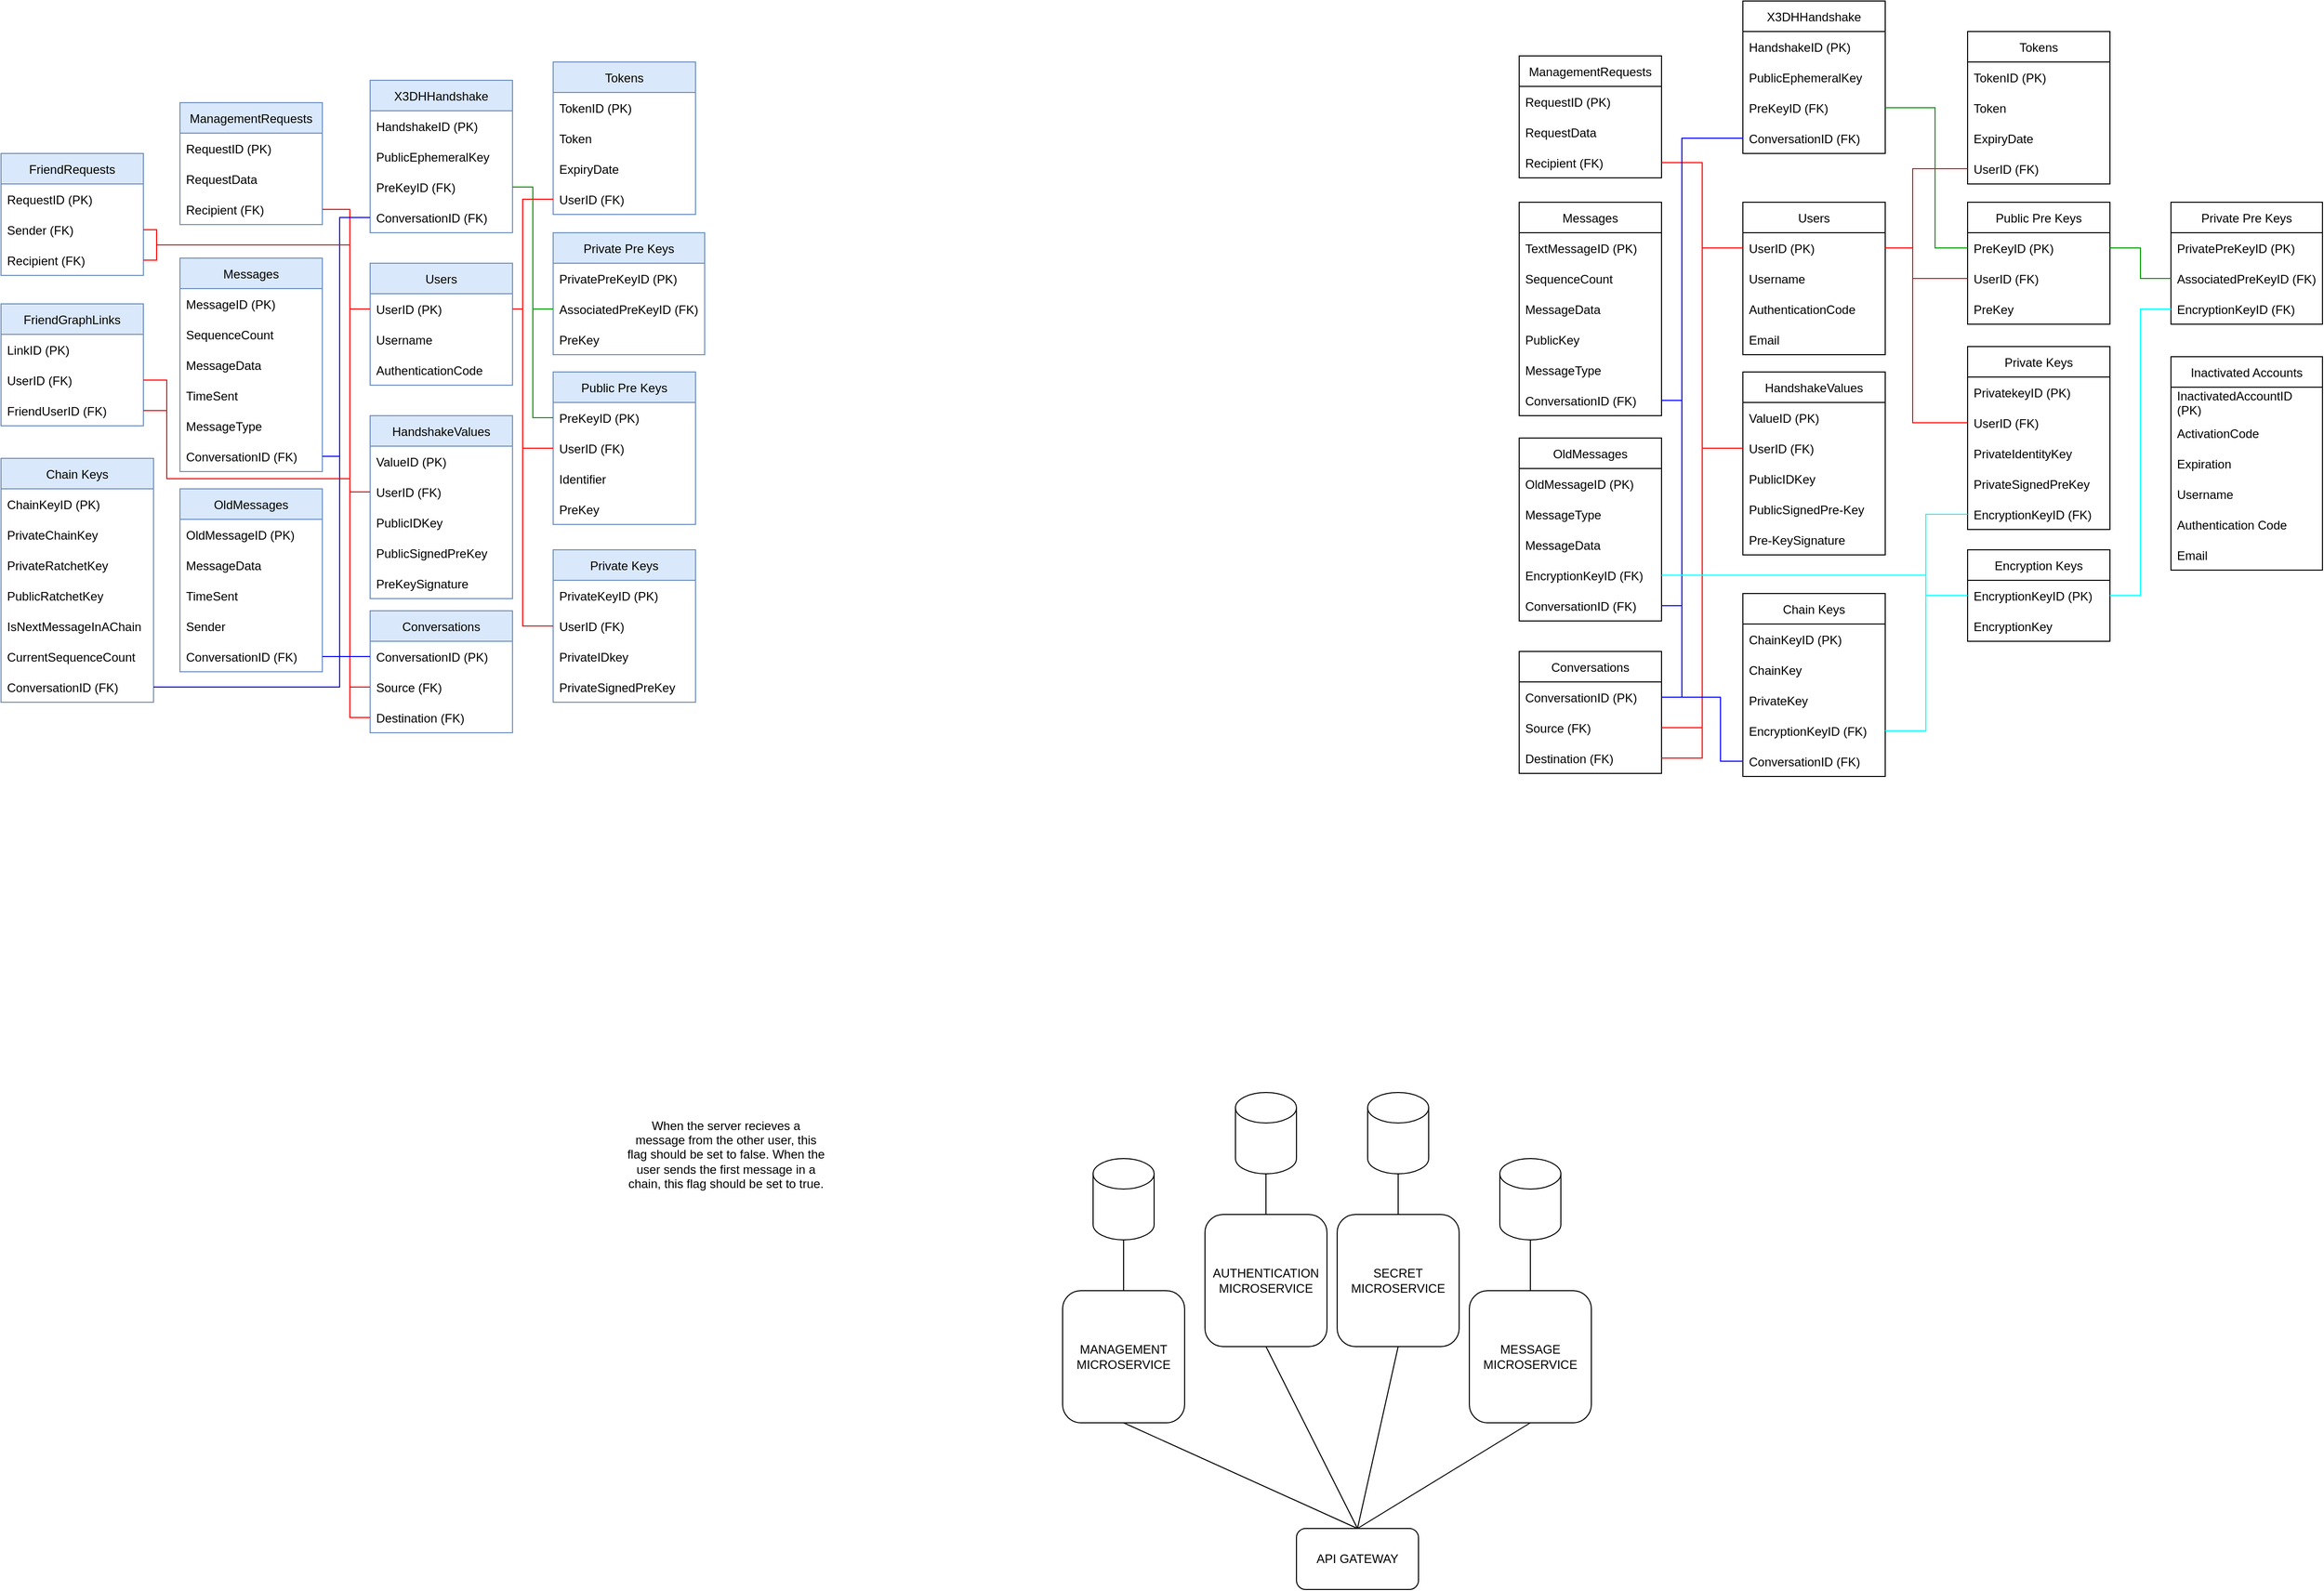 <mxfile version="20.3.0" type="device"><diagram id="zoxSbpxpiKWGfHA2ex39" name="Page-1"><mxGraphModel dx="2293" dy="1883" grid="1" gridSize="10" guides="1" tooltips="1" connect="1" arrows="1" fold="1" page="0" pageScale="1" pageWidth="827" pageHeight="1169" math="0" shadow="0"><root><mxCell id="0"/><mxCell id="1" parent="0"/><mxCell id="ywQzowKhP7pWSjGxPAr4-7" style="rounded=0;orthogonalLoop=1;jettySize=auto;html=1;exitX=0.5;exitY=0;exitDx=0;exitDy=0;entryX=0.5;entryY=1;entryDx=0;entryDy=0;endArrow=none;endFill=0;" parent="1" source="ywQzowKhP7pWSjGxPAr4-1" target="ywQzowKhP7pWSjGxPAr4-2" edge="1"><mxGeometry relative="1" as="geometry"/></mxCell><mxCell id="ywQzowKhP7pWSjGxPAr4-8" style="edgeStyle=none;rounded=0;orthogonalLoop=1;jettySize=auto;html=1;exitX=0.5;exitY=0;exitDx=0;exitDy=0;entryX=0.5;entryY=1;entryDx=0;entryDy=0;endArrow=none;endFill=0;" parent="1" source="ywQzowKhP7pWSjGxPAr4-1" target="ywQzowKhP7pWSjGxPAr4-3" edge="1"><mxGeometry relative="1" as="geometry"/></mxCell><mxCell id="ywQzowKhP7pWSjGxPAr4-9" style="edgeStyle=none;rounded=0;orthogonalLoop=1;jettySize=auto;html=1;exitX=0.5;exitY=0;exitDx=0;exitDy=0;entryX=0.5;entryY=1;entryDx=0;entryDy=0;endArrow=none;endFill=0;" parent="1" source="ywQzowKhP7pWSjGxPAr4-1" target="ywQzowKhP7pWSjGxPAr4-4" edge="1"><mxGeometry relative="1" as="geometry"/></mxCell><mxCell id="ywQzowKhP7pWSjGxPAr4-10" style="edgeStyle=none;rounded=0;orthogonalLoop=1;jettySize=auto;html=1;exitX=0.5;exitY=0;exitDx=0;exitDy=0;entryX=0.5;entryY=1;entryDx=0;entryDy=0;endArrow=none;endFill=0;" parent="1" source="ywQzowKhP7pWSjGxPAr4-1" target="ywQzowKhP7pWSjGxPAr4-5" edge="1"><mxGeometry relative="1" as="geometry"/></mxCell><mxCell id="ywQzowKhP7pWSjGxPAr4-1" value="API GATEWAY" style="rounded=1;whiteSpace=wrap;html=1;" parent="1" vertex="1"><mxGeometry x="311" y="463" width="120" height="60" as="geometry"/></mxCell><mxCell id="ywQzowKhP7pWSjGxPAr4-19" style="edgeStyle=none;rounded=0;orthogonalLoop=1;jettySize=auto;html=1;exitX=0.5;exitY=0;exitDx=0;exitDy=0;entryX=0.5;entryY=1;entryDx=0;entryDy=0;entryPerimeter=0;endArrow=none;endFill=0;" parent="1" source="ywQzowKhP7pWSjGxPAr4-2" target="ywQzowKhP7pWSjGxPAr4-12" edge="1"><mxGeometry relative="1" as="geometry"/></mxCell><mxCell id="ywQzowKhP7pWSjGxPAr4-2" value="MANAGEMENT&lt;br&gt;MICROSERVICE" style="rounded=1;whiteSpace=wrap;html=1;" parent="1" vertex="1"><mxGeometry x="81" y="229" width="120" height="130" as="geometry"/></mxCell><mxCell id="ywQzowKhP7pWSjGxPAr4-18" style="edgeStyle=none;rounded=0;orthogonalLoop=1;jettySize=auto;html=1;exitX=0.5;exitY=0;exitDx=0;exitDy=0;entryX=0.5;entryY=1;entryDx=0;entryDy=0;entryPerimeter=0;endArrow=none;endFill=0;" parent="1" source="ywQzowKhP7pWSjGxPAr4-3" target="ywQzowKhP7pWSjGxPAr4-13" edge="1"><mxGeometry relative="1" as="geometry"/></mxCell><mxCell id="ywQzowKhP7pWSjGxPAr4-3" value="AUTHENTICATION MICROSERVICE" style="rounded=1;whiteSpace=wrap;html=1;" parent="1" vertex="1"><mxGeometry x="221" y="154" width="120" height="130" as="geometry"/></mxCell><mxCell id="ywQzowKhP7pWSjGxPAr4-17" style="edgeStyle=none;rounded=0;orthogonalLoop=1;jettySize=auto;html=1;exitX=0.5;exitY=0;exitDx=0;exitDy=0;endArrow=none;endFill=0;" parent="1" source="ywQzowKhP7pWSjGxPAr4-4" target="ywQzowKhP7pWSjGxPAr4-14" edge="1"><mxGeometry relative="1" as="geometry"/></mxCell><mxCell id="ywQzowKhP7pWSjGxPAr4-4" value="SECRET MICROSERVICE" style="rounded=1;whiteSpace=wrap;html=1;" parent="1" vertex="1"><mxGeometry x="351" y="154" width="120" height="130" as="geometry"/></mxCell><mxCell id="ywQzowKhP7pWSjGxPAr4-16" style="edgeStyle=none;rounded=0;orthogonalLoop=1;jettySize=auto;html=1;exitX=0.5;exitY=0;exitDx=0;exitDy=0;entryX=0.5;entryY=1;entryDx=0;entryDy=0;entryPerimeter=0;endArrow=none;endFill=0;" parent="1" source="ywQzowKhP7pWSjGxPAr4-5" target="ywQzowKhP7pWSjGxPAr4-15" edge="1"><mxGeometry relative="1" as="geometry"/></mxCell><mxCell id="ywQzowKhP7pWSjGxPAr4-5" value="MESSAGE MICROSERVICE" style="rounded=1;whiteSpace=wrap;html=1;" parent="1" vertex="1"><mxGeometry x="481" y="229" width="120" height="130" as="geometry"/></mxCell><mxCell id="ywQzowKhP7pWSjGxPAr4-12" value="" style="shape=cylinder3;whiteSpace=wrap;html=1;boundedLbl=1;backgroundOutline=1;size=15;" parent="1" vertex="1"><mxGeometry x="111" y="99" width="60" height="80" as="geometry"/></mxCell><mxCell id="ywQzowKhP7pWSjGxPAr4-13" value="" style="shape=cylinder3;whiteSpace=wrap;html=1;boundedLbl=1;backgroundOutline=1;size=15;" parent="1" vertex="1"><mxGeometry x="251" y="34" width="60" height="80" as="geometry"/></mxCell><mxCell id="ywQzowKhP7pWSjGxPAr4-14" value="" style="shape=cylinder3;whiteSpace=wrap;html=1;boundedLbl=1;backgroundOutline=1;size=15;" parent="1" vertex="1"><mxGeometry x="381" y="34" width="60" height="80" as="geometry"/></mxCell><mxCell id="ywQzowKhP7pWSjGxPAr4-15" value="" style="shape=cylinder3;whiteSpace=wrap;html=1;boundedLbl=1;backgroundOutline=1;size=15;" parent="1" vertex="1"><mxGeometry x="511" y="99" width="60" height="80" as="geometry"/></mxCell><mxCell id="-ujLnBnJ_1Ju9pGzbNUC-2" value="Private Keys" style="swimlane;fontStyle=0;childLayout=stackLayout;horizontal=1;startSize=30;horizontalStack=0;resizeParent=1;resizeParentMax=0;resizeLast=0;collapsible=1;marginBottom=0;fillColor=#dae8fc;strokeColor=#6c8ebf;" parent="1" vertex="1"><mxGeometry x="-420" y="-500" width="140" height="150" as="geometry"/></mxCell><mxCell id="-ujLnBnJ_1Ju9pGzbNUC-3" value="PrivateKeyID (PK)" style="text;strokeColor=none;fillColor=none;align=left;verticalAlign=middle;spacingLeft=4;spacingRight=4;overflow=hidden;points=[[0,0.5],[1,0.5]];portConstraint=eastwest;rotatable=0;" parent="-ujLnBnJ_1Ju9pGzbNUC-2" vertex="1"><mxGeometry y="30" width="140" height="30" as="geometry"/></mxCell><mxCell id="-ujLnBnJ_1Ju9pGzbNUC-4" value="UserID (FK)" style="text;strokeColor=none;fillColor=none;align=left;verticalAlign=middle;spacingLeft=4;spacingRight=4;overflow=hidden;points=[[0,0.5],[1,0.5]];portConstraint=eastwest;rotatable=0;" parent="-ujLnBnJ_1Ju9pGzbNUC-2" vertex="1"><mxGeometry y="60" width="140" height="30" as="geometry"/></mxCell><mxCell id="-ujLnBnJ_1Ju9pGzbNUC-32" value="PrivateIDkey" style="text;strokeColor=none;fillColor=none;align=left;verticalAlign=middle;spacingLeft=4;spacingRight=4;overflow=hidden;points=[[0,0.5],[1,0.5]];portConstraint=eastwest;rotatable=0;" parent="-ujLnBnJ_1Ju9pGzbNUC-2" vertex="1"><mxGeometry y="90" width="140" height="30" as="geometry"/></mxCell><mxCell id="-ujLnBnJ_1Ju9pGzbNUC-33" value="PrivateSignedPreKey" style="text;strokeColor=none;fillColor=none;align=left;verticalAlign=middle;spacingLeft=4;spacingRight=4;overflow=hidden;points=[[0,0.5],[1,0.5]];portConstraint=eastwest;rotatable=0;" parent="-ujLnBnJ_1Ju9pGzbNUC-2" vertex="1"><mxGeometry y="120" width="140" height="30" as="geometry"/></mxCell><mxCell id="-ujLnBnJ_1Ju9pGzbNUC-7" value="Users" style="swimlane;fontStyle=0;childLayout=stackLayout;horizontal=1;startSize=30;horizontalStack=0;resizeParent=1;resizeParentMax=0;resizeLast=0;collapsible=1;marginBottom=0;fillColor=#dae8fc;strokeColor=#6c8ebf;" parent="1" vertex="1"><mxGeometry x="-600" y="-782" width="140" height="120" as="geometry"/></mxCell><mxCell id="-ujLnBnJ_1Ju9pGzbNUC-8" value="UserID (PK)" style="text;strokeColor=none;fillColor=none;align=left;verticalAlign=middle;spacingLeft=4;spacingRight=4;overflow=hidden;points=[[0,0.5],[1,0.5]];portConstraint=eastwest;rotatable=0;" parent="-ujLnBnJ_1Ju9pGzbNUC-7" vertex="1"><mxGeometry y="30" width="140" height="30" as="geometry"/></mxCell><mxCell id="-ujLnBnJ_1Ju9pGzbNUC-9" value="Username" style="text;strokeColor=none;fillColor=none;align=left;verticalAlign=middle;spacingLeft=4;spacingRight=4;overflow=hidden;points=[[0,0.5],[1,0.5]];portConstraint=eastwest;rotatable=0;" parent="-ujLnBnJ_1Ju9pGzbNUC-7" vertex="1"><mxGeometry y="60" width="140" height="30" as="geometry"/></mxCell><mxCell id="-ujLnBnJ_1Ju9pGzbNUC-10" value="AuthenticationCode" style="text;strokeColor=none;fillColor=none;align=left;verticalAlign=middle;spacingLeft=4;spacingRight=4;overflow=hidden;points=[[0,0.5],[1,0.5]];portConstraint=eastwest;rotatable=0;" parent="-ujLnBnJ_1Ju9pGzbNUC-7" vertex="1"><mxGeometry y="90" width="140" height="30" as="geometry"/></mxCell><mxCell id="-ujLnBnJ_1Ju9pGzbNUC-15" value="Public Pre Keys" style="swimlane;fontStyle=0;childLayout=stackLayout;horizontal=1;startSize=30;horizontalStack=0;resizeParent=1;resizeParentMax=0;resizeLast=0;collapsible=1;marginBottom=0;fillColor=#dae8fc;strokeColor=#6c8ebf;" parent="1" vertex="1"><mxGeometry x="-420" y="-675" width="140" height="150" as="geometry"/></mxCell><mxCell id="-ujLnBnJ_1Ju9pGzbNUC-16" value="PreKeyID (PK)" style="text;strokeColor=none;fillColor=none;align=left;verticalAlign=middle;spacingLeft=4;spacingRight=4;overflow=hidden;points=[[0,0.5],[1,0.5]];portConstraint=eastwest;rotatable=0;" parent="-ujLnBnJ_1Ju9pGzbNUC-15" vertex="1"><mxGeometry y="30" width="140" height="30" as="geometry"/></mxCell><mxCell id="-ujLnBnJ_1Ju9pGzbNUC-28" value="UserID (FK)" style="text;strokeColor=none;fillColor=none;align=left;verticalAlign=middle;spacingLeft=4;spacingRight=4;overflow=hidden;points=[[0,0.5],[1,0.5]];portConstraint=eastwest;rotatable=0;" parent="-ujLnBnJ_1Ju9pGzbNUC-15" vertex="1"><mxGeometry y="60" width="140" height="30" as="geometry"/></mxCell><mxCell id="1RD-3I3Qyvj1AXl6CHyN-1" value="Identifier" style="text;strokeColor=none;fillColor=none;align=left;verticalAlign=middle;spacingLeft=4;spacingRight=4;overflow=hidden;points=[[0,0.5],[1,0.5]];portConstraint=eastwest;rotatable=0;" parent="-ujLnBnJ_1Ju9pGzbNUC-15" vertex="1"><mxGeometry y="90" width="140" height="30" as="geometry"/></mxCell><mxCell id="-ujLnBnJ_1Ju9pGzbNUC-24" value="PreKey" style="text;strokeColor=none;fillColor=none;align=left;verticalAlign=middle;spacingLeft=4;spacingRight=4;overflow=hidden;points=[[0,0.5],[1,0.5]];portConstraint=eastwest;rotatable=0;" parent="-ujLnBnJ_1Ju9pGzbNUC-15" vertex="1"><mxGeometry y="120" width="140" height="30" as="geometry"/></mxCell><mxCell id="-ujLnBnJ_1Ju9pGzbNUC-25" value="Private Pre Keys" style="swimlane;fontStyle=0;childLayout=stackLayout;horizontal=1;startSize=30;horizontalStack=0;resizeParent=1;resizeParentMax=0;resizeLast=0;collapsible=1;marginBottom=0;fillColor=#dae8fc;strokeColor=#6c8ebf;" parent="1" vertex="1"><mxGeometry x="-420" y="-812" width="149" height="120" as="geometry"/></mxCell><mxCell id="-ujLnBnJ_1Ju9pGzbNUC-26" value="PrivatePreKeyID (PK)" style="text;strokeColor=none;fillColor=none;align=left;verticalAlign=middle;spacingLeft=4;spacingRight=4;overflow=hidden;points=[[0,0.5],[1,0.5]];portConstraint=eastwest;rotatable=0;" parent="-ujLnBnJ_1Ju9pGzbNUC-25" vertex="1"><mxGeometry y="30" width="149" height="30" as="geometry"/></mxCell><mxCell id="-ujLnBnJ_1Ju9pGzbNUC-27" value="AssociatedPreKeyID (FK)" style="text;strokeColor=none;fillColor=none;align=left;verticalAlign=middle;spacingLeft=4;spacingRight=4;overflow=hidden;points=[[0,0.5],[1,0.5]];portConstraint=eastwest;rotatable=0;" parent="-ujLnBnJ_1Ju9pGzbNUC-25" vertex="1"><mxGeometry y="60" width="149" height="30" as="geometry"/></mxCell><mxCell id="kjQzRrFM_2pN432vcClp-1" value="PreKey" style="text;strokeColor=none;fillColor=none;align=left;verticalAlign=middle;spacingLeft=4;spacingRight=4;overflow=hidden;points=[[0,0.5],[1,0.5]];portConstraint=eastwest;rotatable=0;" parent="-ujLnBnJ_1Ju9pGzbNUC-25" vertex="1"><mxGeometry y="90" width="149" height="30" as="geometry"/></mxCell><mxCell id="-ujLnBnJ_1Ju9pGzbNUC-29" style="edgeStyle=orthogonalEdgeStyle;rounded=0;orthogonalLoop=1;jettySize=auto;html=1;exitX=0;exitY=0.5;exitDx=0;exitDy=0;entryX=0;entryY=0.5;entryDx=0;entryDy=0;endArrow=none;endFill=0;strokeColor=#009900;" parent="1" source="-ujLnBnJ_1Ju9pGzbNUC-16" target="-ujLnBnJ_1Ju9pGzbNUC-27" edge="1"><mxGeometry relative="1" as="geometry"><Array as="points"><mxPoint x="-440" y="-630"/><mxPoint x="-440" y="-737"/></Array></mxGeometry></mxCell><mxCell id="-ujLnBnJ_1Ju9pGzbNUC-30" style="edgeStyle=orthogonalEdgeStyle;rounded=0;orthogonalLoop=1;jettySize=auto;html=1;exitX=1;exitY=0.5;exitDx=0;exitDy=0;entryX=0;entryY=0.5;entryDx=0;entryDy=0;endArrow=none;endFill=0;strokeColor=#FF0000;" parent="1" source="-ujLnBnJ_1Ju9pGzbNUC-8" target="-ujLnBnJ_1Ju9pGzbNUC-28" edge="1"><mxGeometry relative="1" as="geometry"><Array as="points"><mxPoint x="-450" y="-737"/><mxPoint x="-450" y="-600"/></Array></mxGeometry></mxCell><mxCell id="-ujLnBnJ_1Ju9pGzbNUC-31" style="edgeStyle=orthogonalEdgeStyle;rounded=0;orthogonalLoop=1;jettySize=auto;html=1;exitX=1;exitY=0.5;exitDx=0;exitDy=0;entryX=0;entryY=0.5;entryDx=0;entryDy=0;endArrow=none;endFill=0;strokeColor=#FF0000;" parent="1" source="-ujLnBnJ_1Ju9pGzbNUC-8" target="-ujLnBnJ_1Ju9pGzbNUC-4" edge="1"><mxGeometry relative="1" as="geometry"><Array as="points"><mxPoint x="-450" y="-737"/><mxPoint x="-450" y="-425"/></Array></mxGeometry></mxCell><mxCell id="-ujLnBnJ_1Ju9pGzbNUC-34" value="Messages" style="swimlane;fontStyle=0;childLayout=stackLayout;horizontal=1;startSize=30;horizontalStack=0;resizeParent=1;resizeParentMax=0;resizeLast=0;collapsible=1;marginBottom=0;fillColor=#dae8fc;strokeColor=#6c8ebf;" parent="1" vertex="1"><mxGeometry x="-787" y="-787" width="140" height="210" as="geometry"/></mxCell><mxCell id="-ujLnBnJ_1Ju9pGzbNUC-35" value="MessageID (PK)" style="text;strokeColor=none;fillColor=none;align=left;verticalAlign=middle;spacingLeft=4;spacingRight=4;overflow=hidden;points=[[0,0.5],[1,0.5]];portConstraint=eastwest;rotatable=0;" parent="-ujLnBnJ_1Ju9pGzbNUC-34" vertex="1"><mxGeometry y="30" width="140" height="30" as="geometry"/></mxCell><mxCell id="-ujLnBnJ_1Ju9pGzbNUC-43" value="SequenceCount" style="text;strokeColor=none;fillColor=none;align=left;verticalAlign=middle;spacingLeft=4;spacingRight=4;overflow=hidden;points=[[0,0.5],[1,0.5]];portConstraint=eastwest;rotatable=0;" parent="-ujLnBnJ_1Ju9pGzbNUC-34" vertex="1"><mxGeometry y="60" width="140" height="30" as="geometry"/></mxCell><mxCell id="-ujLnBnJ_1Ju9pGzbNUC-44" value="MessageData" style="text;strokeColor=none;fillColor=none;align=left;verticalAlign=middle;spacingLeft=4;spacingRight=4;overflow=hidden;points=[[0,0.5],[1,0.5]];portConstraint=eastwest;rotatable=0;" parent="-ujLnBnJ_1Ju9pGzbNUC-34" vertex="1"><mxGeometry y="90" width="140" height="30" as="geometry"/></mxCell><mxCell id="gc8O8Uujd5xghF4WxX19-1" value="TimeSent" style="text;strokeColor=none;fillColor=none;align=left;verticalAlign=middle;spacingLeft=4;spacingRight=4;overflow=hidden;points=[[0,0.5],[1,0.5]];portConstraint=eastwest;rotatable=0;" parent="-ujLnBnJ_1Ju9pGzbNUC-34" vertex="1"><mxGeometry y="120" width="140" height="30" as="geometry"/></mxCell><mxCell id="gc8O8Uujd5xghF4WxX19-3" value="MessageType" style="text;strokeColor=none;fillColor=none;align=left;verticalAlign=middle;spacingLeft=4;spacingRight=4;overflow=hidden;points=[[0,0.5],[1,0.5]];portConstraint=eastwest;rotatable=0;" parent="-ujLnBnJ_1Ju9pGzbNUC-34" vertex="1"><mxGeometry y="150" width="140" height="30" as="geometry"/></mxCell><mxCell id="g6iTpPlyKFofOxgIpnmV-33" value="ConversationID (FK)" style="text;strokeColor=none;fillColor=none;align=left;verticalAlign=middle;spacingLeft=4;spacingRight=4;overflow=hidden;points=[[0,0.5],[1,0.5]];portConstraint=eastwest;rotatable=0;" parent="-ujLnBnJ_1Ju9pGzbNUC-34" vertex="1"><mxGeometry y="180" width="140" height="30" as="geometry"/></mxCell><mxCell id="-ujLnBnJ_1Ju9pGzbNUC-79" value="X3DHHandshake" style="swimlane;fontStyle=0;childLayout=stackLayout;horizontal=1;startSize=30;horizontalStack=0;resizeParent=1;resizeParentMax=0;resizeLast=0;collapsible=1;marginBottom=0;fillColor=#dae8fc;strokeColor=#6c8ebf;" parent="1" vertex="1"><mxGeometry x="-600" y="-962" width="140" height="150" as="geometry"/></mxCell><mxCell id="-ujLnBnJ_1Ju9pGzbNUC-80" value="HandshakeID (PK)" style="text;strokeColor=none;fillColor=none;align=left;verticalAlign=middle;spacingLeft=4;spacingRight=4;overflow=hidden;points=[[0,0.5],[1,0.5]];portConstraint=eastwest;rotatable=0;" parent="-ujLnBnJ_1Ju9pGzbNUC-79" vertex="1"><mxGeometry y="30" width="140" height="30" as="geometry"/></mxCell><mxCell id="-ujLnBnJ_1Ju9pGzbNUC-81" value="PublicEphemeralKey" style="text;strokeColor=none;fillColor=none;align=left;verticalAlign=middle;spacingLeft=4;spacingRight=4;overflow=hidden;points=[[0,0.5],[1,0.5]];portConstraint=eastwest;rotatable=0;" parent="-ujLnBnJ_1Ju9pGzbNUC-79" vertex="1"><mxGeometry y="60" width="140" height="30" as="geometry"/></mxCell><mxCell id="-ujLnBnJ_1Ju9pGzbNUC-82" value="PreKeyID (FK)" style="text;strokeColor=none;fillColor=none;align=left;verticalAlign=middle;spacingLeft=4;spacingRight=4;overflow=hidden;points=[[0,0.5],[1,0.5]];portConstraint=eastwest;rotatable=0;" parent="-ujLnBnJ_1Ju9pGzbNUC-79" vertex="1"><mxGeometry y="90" width="140" height="30" as="geometry"/></mxCell><mxCell id="g6iTpPlyKFofOxgIpnmV-35" value="ConversationID (FK)" style="text;strokeColor=none;fillColor=none;align=left;verticalAlign=middle;spacingLeft=4;spacingRight=4;overflow=hidden;points=[[0,0.5],[1,0.5]];portConstraint=eastwest;rotatable=0;" parent="-ujLnBnJ_1Ju9pGzbNUC-79" vertex="1"><mxGeometry y="120" width="140" height="30" as="geometry"/></mxCell><mxCell id="-ujLnBnJ_1Ju9pGzbNUC-85" value="Chain Keys" style="swimlane;fontStyle=0;childLayout=stackLayout;horizontal=1;startSize=30;horizontalStack=0;resizeParent=1;resizeParentMax=0;resizeLast=0;collapsible=1;marginBottom=0;fillColor=#dae8fc;strokeColor=#6c8ebf;" parent="1" vertex="1"><mxGeometry x="-963" y="-590" width="150" height="240" as="geometry"/></mxCell><mxCell id="-ujLnBnJ_1Ju9pGzbNUC-86" value="ChainKeyID (PK)" style="text;strokeColor=none;fillColor=none;align=left;verticalAlign=middle;spacingLeft=4;spacingRight=4;overflow=hidden;points=[[0,0.5],[1,0.5]];portConstraint=eastwest;rotatable=0;" parent="-ujLnBnJ_1Ju9pGzbNUC-85" vertex="1"><mxGeometry y="30" width="150" height="30" as="geometry"/></mxCell><mxCell id="-ujLnBnJ_1Ju9pGzbNUC-89" value="PrivateChainKey" style="text;strokeColor=none;fillColor=none;align=left;verticalAlign=middle;spacingLeft=4;spacingRight=4;overflow=hidden;points=[[0,0.5],[1,0.5]];portConstraint=eastwest;rotatable=0;" parent="-ujLnBnJ_1Ju9pGzbNUC-85" vertex="1"><mxGeometry y="60" width="150" height="30" as="geometry"/></mxCell><mxCell id="-ujLnBnJ_1Ju9pGzbNUC-93" value="PrivateRatchetKey" style="text;strokeColor=none;fillColor=none;align=left;verticalAlign=middle;spacingLeft=4;spacingRight=4;overflow=hidden;points=[[0,0.5],[1,0.5]];portConstraint=eastwest;rotatable=0;" parent="-ujLnBnJ_1Ju9pGzbNUC-85" vertex="1"><mxGeometry y="90" width="150" height="30" as="geometry"/></mxCell><mxCell id="-ujLnBnJ_1Ju9pGzbNUC-46" value="PublicRatchetKey" style="text;strokeColor=none;fillColor=none;align=left;verticalAlign=middle;spacingLeft=4;spacingRight=4;overflow=hidden;points=[[0,0.5],[1,0.5]];portConstraint=eastwest;rotatable=0;" parent="-ujLnBnJ_1Ju9pGzbNUC-85" vertex="1"><mxGeometry y="120" width="150" height="30" as="geometry"/></mxCell><mxCell id="5ct9vQBSdGxzK93nIOby-1" value="IsNextMessageInAChain" style="text;strokeColor=none;fillColor=none;align=left;verticalAlign=middle;spacingLeft=4;spacingRight=4;overflow=hidden;points=[[0,0.5],[1,0.5]];portConstraint=eastwest;rotatable=0;" parent="-ujLnBnJ_1Ju9pGzbNUC-85" vertex="1"><mxGeometry y="150" width="150" height="30" as="geometry"/></mxCell><mxCell id="w5wUNfbZPDIsYRhTuwwZ-1" value="CurrentSequenceCount" style="text;strokeColor=none;fillColor=none;align=left;verticalAlign=middle;spacingLeft=4;spacingRight=4;overflow=hidden;points=[[0,0.5],[1,0.5]];portConstraint=eastwest;rotatable=0;" parent="-ujLnBnJ_1Ju9pGzbNUC-85" vertex="1"><mxGeometry y="180" width="150" height="30" as="geometry"/></mxCell><mxCell id="g6iTpPlyKFofOxgIpnmV-40" value="ConversationID (FK)" style="text;strokeColor=none;fillColor=none;align=left;verticalAlign=middle;spacingLeft=4;spacingRight=4;overflow=hidden;points=[[0,0.5],[1,0.5]];portConstraint=eastwest;rotatable=0;" parent="-ujLnBnJ_1Ju9pGzbNUC-85" vertex="1"><mxGeometry y="210" width="150" height="30" as="geometry"/></mxCell><mxCell id="-ujLnBnJ_1Ju9pGzbNUC-96" value="Tokens" style="swimlane;fontStyle=0;childLayout=stackLayout;horizontal=1;startSize=30;horizontalStack=0;resizeParent=1;resizeParentMax=0;resizeLast=0;collapsible=1;marginBottom=0;fillColor=#dae8fc;strokeColor=#6c8ebf;" parent="1" vertex="1"><mxGeometry x="-420" y="-980" width="140" height="150" as="geometry"/></mxCell><mxCell id="-ujLnBnJ_1Ju9pGzbNUC-97" value="TokenID (PK)" style="text;strokeColor=none;fillColor=none;align=left;verticalAlign=middle;spacingLeft=4;spacingRight=4;overflow=hidden;points=[[0,0.5],[1,0.5]];portConstraint=eastwest;rotatable=0;" parent="-ujLnBnJ_1Ju9pGzbNUC-96" vertex="1"><mxGeometry y="30" width="140" height="30" as="geometry"/></mxCell><mxCell id="-ujLnBnJ_1Ju9pGzbNUC-98" value="Token" style="text;strokeColor=none;fillColor=none;align=left;verticalAlign=middle;spacingLeft=4;spacingRight=4;overflow=hidden;points=[[0,0.5],[1,0.5]];portConstraint=eastwest;rotatable=0;" parent="-ujLnBnJ_1Ju9pGzbNUC-96" vertex="1"><mxGeometry y="60" width="140" height="30" as="geometry"/></mxCell><mxCell id="-ujLnBnJ_1Ju9pGzbNUC-99" value="ExpiryDate" style="text;strokeColor=none;fillColor=none;align=left;verticalAlign=middle;spacingLeft=4;spacingRight=4;overflow=hidden;points=[[0,0.5],[1,0.5]];portConstraint=eastwest;rotatable=0;" parent="-ujLnBnJ_1Ju9pGzbNUC-96" vertex="1"><mxGeometry y="90" width="140" height="30" as="geometry"/></mxCell><mxCell id="-ujLnBnJ_1Ju9pGzbNUC-100" value="UserID (FK)" style="text;strokeColor=none;fillColor=none;align=left;verticalAlign=middle;spacingLeft=4;spacingRight=4;overflow=hidden;points=[[0,0.5],[1,0.5]];portConstraint=eastwest;rotatable=0;" parent="-ujLnBnJ_1Ju9pGzbNUC-96" vertex="1"><mxGeometry y="120" width="140" height="30" as="geometry"/></mxCell><mxCell id="-ujLnBnJ_1Ju9pGzbNUC-101" style="edgeStyle=orthogonalEdgeStyle;rounded=0;orthogonalLoop=1;jettySize=auto;html=1;exitX=1;exitY=0.5;exitDx=0;exitDy=0;entryX=0;entryY=0.5;entryDx=0;entryDy=0;endArrow=none;endFill=0;strokeColor=#FF0000;" parent="1" source="-ujLnBnJ_1Ju9pGzbNUC-8" target="-ujLnBnJ_1Ju9pGzbNUC-100" edge="1"><mxGeometry relative="1" as="geometry"><Array as="points"><mxPoint x="-450" y="-737"/><mxPoint x="-450" y="-845"/></Array></mxGeometry></mxCell><mxCell id="g6iTpPlyKFofOxgIpnmV-2" value="OldMessages" style="swimlane;fontStyle=0;childLayout=stackLayout;horizontal=1;startSize=30;horizontalStack=0;resizeParent=1;resizeParentMax=0;resizeLast=0;collapsible=1;marginBottom=0;fillColor=#dae8fc;strokeColor=#6c8ebf;" parent="1" vertex="1"><mxGeometry x="-787" y="-560" width="140" height="180" as="geometry"/></mxCell><mxCell id="g6iTpPlyKFofOxgIpnmV-3" value="OldMessageID (PK)" style="text;strokeColor=none;fillColor=none;align=left;verticalAlign=middle;spacingLeft=4;spacingRight=4;overflow=hidden;points=[[0,0.5],[1,0.5]];portConstraint=eastwest;rotatable=0;" parent="g6iTpPlyKFofOxgIpnmV-2" vertex="1"><mxGeometry y="30" width="140" height="30" as="geometry"/></mxCell><mxCell id="g6iTpPlyKFofOxgIpnmV-5" value="MessageData" style="text;strokeColor=none;fillColor=none;align=left;verticalAlign=middle;spacingLeft=4;spacingRight=4;overflow=hidden;points=[[0,0.5],[1,0.5]];portConstraint=eastwest;rotatable=0;" parent="g6iTpPlyKFofOxgIpnmV-2" vertex="1"><mxGeometry y="60" width="140" height="30" as="geometry"/></mxCell><mxCell id="gc8O8Uujd5xghF4WxX19-2" value="TimeSent" style="text;strokeColor=none;fillColor=none;align=left;verticalAlign=middle;spacingLeft=4;spacingRight=4;overflow=hidden;points=[[0,0.5],[1,0.5]];portConstraint=eastwest;rotatable=0;" parent="g6iTpPlyKFofOxgIpnmV-2" vertex="1"><mxGeometry y="90" width="140" height="30" as="geometry"/></mxCell><mxCell id="GdSYQxaKPJ7WHCcKY_dL-1" value="Sender" style="text;strokeColor=none;fillColor=none;align=left;verticalAlign=middle;spacingLeft=4;spacingRight=4;overflow=hidden;points=[[0,0.5],[1,0.5]];portConstraint=eastwest;rotatable=0;" parent="g6iTpPlyKFofOxgIpnmV-2" vertex="1"><mxGeometry y="120" width="140" height="30" as="geometry"/></mxCell><mxCell id="g6iTpPlyKFofOxgIpnmV-31" value="ConversationID (FK)" style="text;strokeColor=none;fillColor=none;align=left;verticalAlign=middle;spacingLeft=4;spacingRight=4;overflow=hidden;points=[[0,0.5],[1,0.5]];portConstraint=eastwest;rotatable=0;" parent="g6iTpPlyKFofOxgIpnmV-2" vertex="1"><mxGeometry y="150" width="140" height="30" as="geometry"/></mxCell><mxCell id="g6iTpPlyKFofOxgIpnmV-14" value="ManagementRequests" style="swimlane;fontStyle=0;childLayout=stackLayout;horizontal=1;startSize=30;horizontalStack=0;resizeParent=1;resizeParentMax=0;resizeLast=0;collapsible=1;marginBottom=0;fillColor=#dae8fc;strokeColor=#6c8ebf;" parent="1" vertex="1"><mxGeometry x="-787" y="-940" width="140" height="120" as="geometry"/></mxCell><mxCell id="g6iTpPlyKFofOxgIpnmV-15" value="RequestID (PK)" style="text;strokeColor=none;fillColor=none;align=left;verticalAlign=middle;spacingLeft=4;spacingRight=4;overflow=hidden;points=[[0,0.5],[1,0.5]];portConstraint=eastwest;rotatable=0;" parent="g6iTpPlyKFofOxgIpnmV-14" vertex="1"><mxGeometry y="30" width="140" height="30" as="geometry"/></mxCell><mxCell id="g6iTpPlyKFofOxgIpnmV-16" value="RequestData" style="text;strokeColor=none;fillColor=none;align=left;verticalAlign=middle;spacingLeft=4;spacingRight=4;overflow=hidden;points=[[0,0.5],[1,0.5]];portConstraint=eastwest;rotatable=0;" parent="g6iTpPlyKFofOxgIpnmV-14" vertex="1"><mxGeometry y="60" width="140" height="30" as="geometry"/></mxCell><mxCell id="g6iTpPlyKFofOxgIpnmV-17" value="Recipient (FK)" style="text;strokeColor=none;fillColor=none;align=left;verticalAlign=middle;spacingLeft=4;spacingRight=4;overflow=hidden;points=[[0,0.5],[1,0.5]];portConstraint=eastwest;rotatable=0;" parent="g6iTpPlyKFofOxgIpnmV-14" vertex="1"><mxGeometry y="90" width="140" height="30" as="geometry"/></mxCell><mxCell id="g6iTpPlyKFofOxgIpnmV-19" style="edgeStyle=orthogonalEdgeStyle;rounded=0;orthogonalLoop=1;jettySize=auto;html=1;exitX=1;exitY=0.5;exitDx=0;exitDy=0;endArrow=none;endFill=0;strokeColor=#FF0000;" parent="1" source="g6iTpPlyKFofOxgIpnmV-17" target="-ujLnBnJ_1Ju9pGzbNUC-8" edge="1"><mxGeometry relative="1" as="geometry"><Array as="points"><mxPoint x="-620" y="-835"/><mxPoint x="-620" y="-737"/></Array></mxGeometry></mxCell><mxCell id="g6iTpPlyKFofOxgIpnmV-20" value="Conversations" style="swimlane;fontStyle=0;childLayout=stackLayout;horizontal=1;startSize=30;horizontalStack=0;resizeParent=1;resizeParentMax=0;resizeLast=0;collapsible=1;marginBottom=0;fillColor=#dae8fc;strokeColor=#6c8ebf;" parent="1" vertex="1"><mxGeometry x="-600" y="-440" width="140" height="120" as="geometry"/></mxCell><mxCell id="g6iTpPlyKFofOxgIpnmV-21" value="ConversationID (PK)" style="text;strokeColor=none;fillColor=none;align=left;verticalAlign=middle;spacingLeft=4;spacingRight=4;overflow=hidden;points=[[0,0.5],[1,0.5]];portConstraint=eastwest;rotatable=0;" parent="g6iTpPlyKFofOxgIpnmV-20" vertex="1"><mxGeometry y="30" width="140" height="30" as="geometry"/></mxCell><mxCell id="g6iTpPlyKFofOxgIpnmV-22" value="Source (FK)" style="text;strokeColor=none;fillColor=none;align=left;verticalAlign=middle;spacingLeft=4;spacingRight=4;overflow=hidden;points=[[0,0.5],[1,0.5]];portConstraint=eastwest;rotatable=0;" parent="g6iTpPlyKFofOxgIpnmV-20" vertex="1"><mxGeometry y="60" width="140" height="30" as="geometry"/></mxCell><mxCell id="g6iTpPlyKFofOxgIpnmV-23" value="Destination (FK)" style="text;strokeColor=none;fillColor=none;align=left;verticalAlign=middle;spacingLeft=4;spacingRight=4;overflow=hidden;points=[[0,0.5],[1,0.5]];portConstraint=eastwest;rotatable=0;" parent="g6iTpPlyKFofOxgIpnmV-20" vertex="1"><mxGeometry y="90" width="140" height="30" as="geometry"/></mxCell><mxCell id="g6iTpPlyKFofOxgIpnmV-28" style="edgeStyle=orthogonalEdgeStyle;rounded=0;orthogonalLoop=1;jettySize=auto;html=1;exitX=0;exitY=0.5;exitDx=0;exitDy=0;endArrow=none;endFill=0;strokeColor=#FF0000;" parent="1" source="g6iTpPlyKFofOxgIpnmV-22" target="-ujLnBnJ_1Ju9pGzbNUC-8" edge="1"><mxGeometry relative="1" as="geometry"><Array as="points"><mxPoint x="-620" y="-365"/><mxPoint x="-620" y="-737"/></Array></mxGeometry></mxCell><mxCell id="g6iTpPlyKFofOxgIpnmV-29" style="edgeStyle=orthogonalEdgeStyle;rounded=0;orthogonalLoop=1;jettySize=auto;html=1;exitX=0;exitY=0.5;exitDx=0;exitDy=0;entryX=0;entryY=0.5;entryDx=0;entryDy=0;endArrow=none;endFill=0;strokeColor=#FF0000;" parent="1" source="g6iTpPlyKFofOxgIpnmV-23" target="-ujLnBnJ_1Ju9pGzbNUC-8" edge="1"><mxGeometry relative="1" as="geometry"><Array as="points"><mxPoint x="-620" y="-335"/><mxPoint x="-620" y="-737"/></Array></mxGeometry></mxCell><mxCell id="g6iTpPlyKFofOxgIpnmV-32" style="edgeStyle=orthogonalEdgeStyle;rounded=0;orthogonalLoop=1;jettySize=auto;html=1;exitX=0;exitY=0.5;exitDx=0;exitDy=0;endArrow=none;endFill=0;strokeColor=#0000FF;entryX=1;entryY=0.5;entryDx=0;entryDy=0;" parent="1" source="g6iTpPlyKFofOxgIpnmV-21" target="g6iTpPlyKFofOxgIpnmV-31" edge="1"><mxGeometry relative="1" as="geometry"><Array as="points"><mxPoint x="-640" y="-395"/><mxPoint x="-640" y="-395"/></Array></mxGeometry></mxCell><mxCell id="g6iTpPlyKFofOxgIpnmV-34" style="edgeStyle=orthogonalEdgeStyle;rounded=0;orthogonalLoop=1;jettySize=auto;html=1;exitX=0;exitY=0.5;exitDx=0;exitDy=0;entryX=1;entryY=0.5;entryDx=0;entryDy=0;endArrow=none;endFill=0;strokeColor=#0000FF;" parent="1" source="g6iTpPlyKFofOxgIpnmV-21" target="g6iTpPlyKFofOxgIpnmV-33" edge="1"><mxGeometry relative="1" as="geometry"><Array as="points"><mxPoint x="-630" y="-395"/><mxPoint x="-630" y="-592"/></Array></mxGeometry></mxCell><mxCell id="g6iTpPlyKFofOxgIpnmV-36" style="edgeStyle=orthogonalEdgeStyle;rounded=0;orthogonalLoop=1;jettySize=auto;html=1;exitX=1;exitY=0.5;exitDx=0;exitDy=0;entryX=0;entryY=0.5;entryDx=0;entryDy=0;endArrow=none;endFill=0;strokeColor=#009900;" parent="1" source="-ujLnBnJ_1Ju9pGzbNUC-82" target="-ujLnBnJ_1Ju9pGzbNUC-16" edge="1"><mxGeometry relative="1" as="geometry"><Array as="points"><mxPoint x="-440" y="-857"/><mxPoint x="-440" y="-630"/></Array></mxGeometry></mxCell><mxCell id="g6iTpPlyKFofOxgIpnmV-39" style="edgeStyle=orthogonalEdgeStyle;rounded=0;orthogonalLoop=1;jettySize=auto;html=1;exitX=0;exitY=0.5;exitDx=0;exitDy=0;endArrow=none;endFill=0;strokeColor=#0000FF;entryX=0;entryY=0.5;entryDx=0;entryDy=0;" parent="1" source="g6iTpPlyKFofOxgIpnmV-35" target="g6iTpPlyKFofOxgIpnmV-21" edge="1"><mxGeometry relative="1" as="geometry"><Array as="points"><mxPoint x="-630" y="-827"/><mxPoint x="-630" y="-395"/></Array><mxPoint x="-580" y="-390" as="targetPoint"/></mxGeometry></mxCell><mxCell id="g6iTpPlyKFofOxgIpnmV-44" value="HandshakeValues" style="swimlane;fontStyle=0;childLayout=stackLayout;horizontal=1;startSize=30;horizontalStack=0;resizeParent=1;resizeParentMax=0;resizeLast=0;collapsible=1;marginBottom=0;fillColor=#dae8fc;strokeColor=#6c8ebf;" parent="1" vertex="1"><mxGeometry x="-600" y="-632" width="140" height="180" as="geometry"/></mxCell><mxCell id="g6iTpPlyKFofOxgIpnmV-45" value="ValueID (PK)" style="text;strokeColor=none;fillColor=none;align=left;verticalAlign=middle;spacingLeft=4;spacingRight=4;overflow=hidden;points=[[0,0.5],[1,0.5]];portConstraint=eastwest;rotatable=0;" parent="g6iTpPlyKFofOxgIpnmV-44" vertex="1"><mxGeometry y="30" width="140" height="30" as="geometry"/></mxCell><mxCell id="g6iTpPlyKFofOxgIpnmV-52" value="UserID (FK)" style="text;strokeColor=none;fillColor=none;align=left;verticalAlign=middle;spacingLeft=4;spacingRight=4;overflow=hidden;points=[[0,0.5],[1,0.5]];portConstraint=eastwest;rotatable=0;" parent="g6iTpPlyKFofOxgIpnmV-44" vertex="1"><mxGeometry y="60" width="140" height="30" as="geometry"/></mxCell><mxCell id="g6iTpPlyKFofOxgIpnmV-48" value="PublicIDKey" style="text;strokeColor=none;fillColor=none;align=left;verticalAlign=middle;spacingLeft=4;spacingRight=4;overflow=hidden;points=[[0,0.5],[1,0.5]];portConstraint=eastwest;rotatable=0;" parent="g6iTpPlyKFofOxgIpnmV-44" vertex="1"><mxGeometry y="90" width="140" height="30" as="geometry"/></mxCell><mxCell id="g6iTpPlyKFofOxgIpnmV-49" value="PublicSignedPreKey" style="text;strokeColor=none;fillColor=none;align=left;verticalAlign=middle;spacingLeft=4;spacingRight=4;overflow=hidden;points=[[0,0.5],[1,0.5]];portConstraint=eastwest;rotatable=0;" parent="g6iTpPlyKFofOxgIpnmV-44" vertex="1"><mxGeometry y="120" width="140" height="30" as="geometry"/></mxCell><mxCell id="g6iTpPlyKFofOxgIpnmV-50" value="PreKeySignature" style="text;strokeColor=none;fillColor=none;align=left;verticalAlign=middle;spacingLeft=4;spacingRight=4;overflow=hidden;points=[[0,0.5],[1,0.5]];portConstraint=eastwest;rotatable=0;" parent="g6iTpPlyKFofOxgIpnmV-44" vertex="1"><mxGeometry y="150" width="140" height="30" as="geometry"/></mxCell><mxCell id="g6iTpPlyKFofOxgIpnmV-53" style="edgeStyle=orthogonalEdgeStyle;rounded=0;orthogonalLoop=1;jettySize=auto;html=1;exitX=0;exitY=0.5;exitDx=0;exitDy=0;entryX=0;entryY=0.5;entryDx=0;entryDy=0;endArrow=none;endFill=0;strokeColor=#FF0000;" parent="1" source="g6iTpPlyKFofOxgIpnmV-52" target="-ujLnBnJ_1Ju9pGzbNUC-8" edge="1"><mxGeometry relative="1" as="geometry"><Array as="points"><mxPoint x="-620" y="-557"/><mxPoint x="-620" y="-737"/></Array></mxGeometry></mxCell><mxCell id="ZXiNbvdGBH677wPCdVfi-1" value="Private Keys" style="swimlane;fontStyle=0;childLayout=stackLayout;horizontal=1;startSize=30;horizontalStack=0;resizeParent=1;resizeParentMax=0;resizeLast=0;collapsible=1;marginBottom=0;" parent="1" vertex="1"><mxGeometry x="971" y="-700" width="140" height="180" as="geometry"/></mxCell><mxCell id="ZXiNbvdGBH677wPCdVfi-2" value="PrivatekeyID (PK)" style="text;strokeColor=none;fillColor=none;align=left;verticalAlign=middle;spacingLeft=4;spacingRight=4;overflow=hidden;points=[[0,0.5],[1,0.5]];portConstraint=eastwest;rotatable=0;" parent="ZXiNbvdGBH677wPCdVfi-1" vertex="1"><mxGeometry y="30" width="140" height="30" as="geometry"/></mxCell><mxCell id="ZXiNbvdGBH677wPCdVfi-3" value="UserID (FK)" style="text;strokeColor=none;fillColor=none;align=left;verticalAlign=middle;spacingLeft=4;spacingRight=4;overflow=hidden;points=[[0,0.5],[1,0.5]];portConstraint=eastwest;rotatable=0;" parent="ZXiNbvdGBH677wPCdVfi-1" vertex="1"><mxGeometry y="60" width="140" height="30" as="geometry"/></mxCell><mxCell id="ZXiNbvdGBH677wPCdVfi-4" value="PrivateIdentityKey" style="text;strokeColor=none;fillColor=none;align=left;verticalAlign=middle;spacingLeft=4;spacingRight=4;overflow=hidden;points=[[0,0.5],[1,0.5]];portConstraint=eastwest;rotatable=0;" parent="ZXiNbvdGBH677wPCdVfi-1" vertex="1"><mxGeometry y="90" width="140" height="30" as="geometry"/></mxCell><mxCell id="ZXiNbvdGBH677wPCdVfi-5" value="PrivateSignedPreKey" style="text;strokeColor=none;fillColor=none;align=left;verticalAlign=middle;spacingLeft=4;spacingRight=4;overflow=hidden;points=[[0,0.5],[1,0.5]];portConstraint=eastwest;rotatable=0;" parent="ZXiNbvdGBH677wPCdVfi-1" vertex="1"><mxGeometry y="120" width="140" height="30" as="geometry"/></mxCell><mxCell id="ZXiNbvdGBH677wPCdVfi-6" value="EncryptionKeyID (FK)" style="text;strokeColor=none;fillColor=none;align=left;verticalAlign=middle;spacingLeft=4;spacingRight=4;overflow=hidden;points=[[0,0.5],[1,0.5]];portConstraint=eastwest;rotatable=0;" parent="ZXiNbvdGBH677wPCdVfi-1" vertex="1"><mxGeometry y="150" width="140" height="30" as="geometry"/></mxCell><mxCell id="ZXiNbvdGBH677wPCdVfi-7" value="Users" style="swimlane;fontStyle=0;childLayout=stackLayout;horizontal=1;startSize=30;horizontalStack=0;resizeParent=1;resizeParentMax=0;resizeLast=0;collapsible=1;marginBottom=0;" parent="1" vertex="1"><mxGeometry x="750" y="-842" width="140" height="150" as="geometry"/></mxCell><mxCell id="ZXiNbvdGBH677wPCdVfi-8" value="UserID (PK)" style="text;strokeColor=none;fillColor=none;align=left;verticalAlign=middle;spacingLeft=4;spacingRight=4;overflow=hidden;points=[[0,0.5],[1,0.5]];portConstraint=eastwest;rotatable=0;" parent="ZXiNbvdGBH677wPCdVfi-7" vertex="1"><mxGeometry y="30" width="140" height="30" as="geometry"/></mxCell><mxCell id="ZXiNbvdGBH677wPCdVfi-9" value="Username" style="text;strokeColor=none;fillColor=none;align=left;verticalAlign=middle;spacingLeft=4;spacingRight=4;overflow=hidden;points=[[0,0.5],[1,0.5]];portConstraint=eastwest;rotatable=0;" parent="ZXiNbvdGBH677wPCdVfi-7" vertex="1"><mxGeometry y="60" width="140" height="30" as="geometry"/></mxCell><mxCell id="ZXiNbvdGBH677wPCdVfi-10" value="AuthenticationCode" style="text;strokeColor=none;fillColor=none;align=left;verticalAlign=middle;spacingLeft=4;spacingRight=4;overflow=hidden;points=[[0,0.5],[1,0.5]];portConstraint=eastwest;rotatable=0;" parent="ZXiNbvdGBH677wPCdVfi-7" vertex="1"><mxGeometry y="90" width="140" height="30" as="geometry"/></mxCell><mxCell id="ZXiNbvdGBH677wPCdVfi-11" value="Email" style="text;strokeColor=none;fillColor=none;align=left;verticalAlign=middle;spacingLeft=4;spacingRight=4;overflow=hidden;points=[[0,0.5],[1,0.5]];portConstraint=eastwest;rotatable=0;" parent="ZXiNbvdGBH677wPCdVfi-7" vertex="1"><mxGeometry y="120" width="140" height="30" as="geometry"/></mxCell><mxCell id="ZXiNbvdGBH677wPCdVfi-12" value="Public Pre Keys" style="swimlane;fontStyle=0;childLayout=stackLayout;horizontal=1;startSize=30;horizontalStack=0;resizeParent=1;resizeParentMax=0;resizeLast=0;collapsible=1;marginBottom=0;" parent="1" vertex="1"><mxGeometry x="971" y="-842" width="140" height="120" as="geometry"/></mxCell><mxCell id="ZXiNbvdGBH677wPCdVfi-13" value="PreKeyID (PK)" style="text;strokeColor=none;fillColor=none;align=left;verticalAlign=middle;spacingLeft=4;spacingRight=4;overflow=hidden;points=[[0,0.5],[1,0.5]];portConstraint=eastwest;rotatable=0;" parent="ZXiNbvdGBH677wPCdVfi-12" vertex="1"><mxGeometry y="30" width="140" height="30" as="geometry"/></mxCell><mxCell id="ZXiNbvdGBH677wPCdVfi-14" value="UserID (FK)" style="text;strokeColor=none;fillColor=none;align=left;verticalAlign=middle;spacingLeft=4;spacingRight=4;overflow=hidden;points=[[0,0.5],[1,0.5]];portConstraint=eastwest;rotatable=0;" parent="ZXiNbvdGBH677wPCdVfi-12" vertex="1"><mxGeometry y="60" width="140" height="30" as="geometry"/></mxCell><mxCell id="ZXiNbvdGBH677wPCdVfi-15" value="PreKey" style="text;strokeColor=none;fillColor=none;align=left;verticalAlign=middle;spacingLeft=4;spacingRight=4;overflow=hidden;points=[[0,0.5],[1,0.5]];portConstraint=eastwest;rotatable=0;" parent="ZXiNbvdGBH677wPCdVfi-12" vertex="1"><mxGeometry y="90" width="140" height="30" as="geometry"/></mxCell><mxCell id="ZXiNbvdGBH677wPCdVfi-16" value="Private Pre Keys" style="swimlane;fontStyle=0;childLayout=stackLayout;horizontal=1;startSize=30;horizontalStack=0;resizeParent=1;resizeParentMax=0;resizeLast=0;collapsible=1;marginBottom=0;" parent="1" vertex="1"><mxGeometry x="1171" y="-842" width="149" height="120" as="geometry"/></mxCell><mxCell id="ZXiNbvdGBH677wPCdVfi-17" value="PrivatePreKeyID (PK)" style="text;strokeColor=none;fillColor=none;align=left;verticalAlign=middle;spacingLeft=4;spacingRight=4;overflow=hidden;points=[[0,0.5],[1,0.5]];portConstraint=eastwest;rotatable=0;" parent="ZXiNbvdGBH677wPCdVfi-16" vertex="1"><mxGeometry y="30" width="149" height="30" as="geometry"/></mxCell><mxCell id="ZXiNbvdGBH677wPCdVfi-18" value="AssociatedPreKeyID (FK)" style="text;strokeColor=none;fillColor=none;align=left;verticalAlign=middle;spacingLeft=4;spacingRight=4;overflow=hidden;points=[[0,0.5],[1,0.5]];portConstraint=eastwest;rotatable=0;" parent="ZXiNbvdGBH677wPCdVfi-16" vertex="1"><mxGeometry y="60" width="149" height="30" as="geometry"/></mxCell><mxCell id="ZXiNbvdGBH677wPCdVfi-19" value="EncryptionKeyID (FK)" style="text;strokeColor=none;fillColor=none;align=left;verticalAlign=middle;spacingLeft=4;spacingRight=4;overflow=hidden;points=[[0,0.5],[1,0.5]];portConstraint=eastwest;rotatable=0;" parent="ZXiNbvdGBH677wPCdVfi-16" vertex="1"><mxGeometry y="90" width="149" height="30" as="geometry"/></mxCell><mxCell id="ZXiNbvdGBH677wPCdVfi-20" style="edgeStyle=orthogonalEdgeStyle;rounded=0;orthogonalLoop=1;jettySize=auto;html=1;exitX=1;exitY=0.5;exitDx=0;exitDy=0;entryX=0;entryY=0.5;entryDx=0;entryDy=0;endArrow=none;endFill=0;strokeColor=#009900;" parent="1" source="ZXiNbvdGBH677wPCdVfi-13" target="ZXiNbvdGBH677wPCdVfi-18" edge="1"><mxGeometry relative="1" as="geometry"/></mxCell><mxCell id="ZXiNbvdGBH677wPCdVfi-21" style="edgeStyle=orthogonalEdgeStyle;rounded=0;orthogonalLoop=1;jettySize=auto;html=1;exitX=1;exitY=0.5;exitDx=0;exitDy=0;entryX=0;entryY=0.5;entryDx=0;entryDy=0;endArrow=none;endFill=0;strokeColor=#FF0000;" parent="1" source="ZXiNbvdGBH677wPCdVfi-8" target="ZXiNbvdGBH677wPCdVfi-14" edge="1"><mxGeometry relative="1" as="geometry"><Array as="points"><mxPoint x="917" y="-797"/><mxPoint x="917" y="-767"/></Array></mxGeometry></mxCell><mxCell id="ZXiNbvdGBH677wPCdVfi-22" style="edgeStyle=orthogonalEdgeStyle;rounded=0;orthogonalLoop=1;jettySize=auto;html=1;exitX=1;exitY=0.5;exitDx=0;exitDy=0;entryX=0;entryY=0.5;entryDx=0;entryDy=0;endArrow=none;endFill=0;strokeColor=#FF0000;" parent="1" source="ZXiNbvdGBH677wPCdVfi-8" target="ZXiNbvdGBH677wPCdVfi-3" edge="1"><mxGeometry relative="1" as="geometry"><Array as="points"><mxPoint x="917" y="-797"/><mxPoint x="917" y="-625"/></Array></mxGeometry></mxCell><mxCell id="ZXiNbvdGBH677wPCdVfi-23" value="Messages" style="swimlane;fontStyle=0;childLayout=stackLayout;horizontal=1;startSize=30;horizontalStack=0;resizeParent=1;resizeParentMax=0;resizeLast=0;collapsible=1;marginBottom=0;" parent="1" vertex="1"><mxGeometry x="530" y="-842" width="140" height="210" as="geometry"/></mxCell><mxCell id="ZXiNbvdGBH677wPCdVfi-24" value="TextMessageID (PK)" style="text;strokeColor=none;fillColor=none;align=left;verticalAlign=middle;spacingLeft=4;spacingRight=4;overflow=hidden;points=[[0,0.5],[1,0.5]];portConstraint=eastwest;rotatable=0;" parent="ZXiNbvdGBH677wPCdVfi-23" vertex="1"><mxGeometry y="30" width="140" height="30" as="geometry"/></mxCell><mxCell id="ZXiNbvdGBH677wPCdVfi-25" value="SequenceCount" style="text;strokeColor=none;fillColor=none;align=left;verticalAlign=middle;spacingLeft=4;spacingRight=4;overflow=hidden;points=[[0,0.5],[1,0.5]];portConstraint=eastwest;rotatable=0;" parent="ZXiNbvdGBH677wPCdVfi-23" vertex="1"><mxGeometry y="60" width="140" height="30" as="geometry"/></mxCell><mxCell id="ZXiNbvdGBH677wPCdVfi-26" value="MessageData" style="text;strokeColor=none;fillColor=none;align=left;verticalAlign=middle;spacingLeft=4;spacingRight=4;overflow=hidden;points=[[0,0.5],[1,0.5]];portConstraint=eastwest;rotatable=0;" parent="ZXiNbvdGBH677wPCdVfi-23" vertex="1"><mxGeometry y="90" width="140" height="30" as="geometry"/></mxCell><mxCell id="ZXiNbvdGBH677wPCdVfi-27" value="PublicKey" style="text;strokeColor=none;fillColor=none;align=left;verticalAlign=middle;spacingLeft=4;spacingRight=4;overflow=hidden;points=[[0,0.5],[1,0.5]];portConstraint=eastwest;rotatable=0;" parent="ZXiNbvdGBH677wPCdVfi-23" vertex="1"><mxGeometry y="120" width="140" height="30" as="geometry"/></mxCell><mxCell id="ZXiNbvdGBH677wPCdVfi-28" value="MessageType" style="text;strokeColor=none;fillColor=none;align=left;verticalAlign=middle;spacingLeft=4;spacingRight=4;overflow=hidden;points=[[0,0.5],[1,0.5]];portConstraint=eastwest;rotatable=0;" parent="ZXiNbvdGBH677wPCdVfi-23" vertex="1"><mxGeometry y="150" width="140" height="30" as="geometry"/></mxCell><mxCell id="ZXiNbvdGBH677wPCdVfi-29" value="ConversationID (FK)" style="text;strokeColor=none;fillColor=none;align=left;verticalAlign=middle;spacingLeft=4;spacingRight=4;overflow=hidden;points=[[0,0.5],[1,0.5]];portConstraint=eastwest;rotatable=0;" parent="ZXiNbvdGBH677wPCdVfi-23" vertex="1"><mxGeometry y="180" width="140" height="30" as="geometry"/></mxCell><mxCell id="ZXiNbvdGBH677wPCdVfi-30" value="Inactivated Accounts" style="swimlane;fontStyle=0;childLayout=stackLayout;horizontal=1;startSize=30;horizontalStack=0;resizeParent=1;resizeParentMax=0;resizeLast=0;collapsible=1;marginBottom=0;" parent="1" vertex="1"><mxGeometry x="1171" y="-690" width="149" height="210" as="geometry"/></mxCell><mxCell id="ZXiNbvdGBH677wPCdVfi-31" value="InactivatedAccountID&#10;(PK)" style="text;strokeColor=none;fillColor=none;align=left;verticalAlign=middle;spacingLeft=4;spacingRight=4;overflow=hidden;points=[[0,0.5],[1,0.5]];portConstraint=eastwest;rotatable=0;" parent="ZXiNbvdGBH677wPCdVfi-30" vertex="1"><mxGeometry y="30" width="149" height="30" as="geometry"/></mxCell><mxCell id="ZXiNbvdGBH677wPCdVfi-32" value="ActivationCode" style="text;strokeColor=none;fillColor=none;align=left;verticalAlign=middle;spacingLeft=4;spacingRight=4;overflow=hidden;points=[[0,0.5],[1,0.5]];portConstraint=eastwest;rotatable=0;" parent="ZXiNbvdGBH677wPCdVfi-30" vertex="1"><mxGeometry y="60" width="149" height="30" as="geometry"/></mxCell><mxCell id="ZXiNbvdGBH677wPCdVfi-33" value="Expiration" style="text;strokeColor=none;fillColor=none;align=left;verticalAlign=middle;spacingLeft=4;spacingRight=4;overflow=hidden;points=[[0,0.5],[1,0.5]];portConstraint=eastwest;rotatable=0;" parent="ZXiNbvdGBH677wPCdVfi-30" vertex="1"><mxGeometry y="90" width="149" height="30" as="geometry"/></mxCell><mxCell id="ZXiNbvdGBH677wPCdVfi-34" value="Username" style="text;strokeColor=none;fillColor=none;align=left;verticalAlign=middle;spacingLeft=4;spacingRight=4;overflow=hidden;points=[[0,0.5],[1,0.5]];portConstraint=eastwest;rotatable=0;" parent="ZXiNbvdGBH677wPCdVfi-30" vertex="1"><mxGeometry y="120" width="149" height="30" as="geometry"/></mxCell><mxCell id="ZXiNbvdGBH677wPCdVfi-35" value="Authentication Code" style="text;strokeColor=none;fillColor=none;align=left;verticalAlign=middle;spacingLeft=4;spacingRight=4;overflow=hidden;points=[[0,0.5],[1,0.5]];portConstraint=eastwest;rotatable=0;" parent="ZXiNbvdGBH677wPCdVfi-30" vertex="1"><mxGeometry y="150" width="149" height="30" as="geometry"/></mxCell><mxCell id="ZXiNbvdGBH677wPCdVfi-36" value="Email" style="text;strokeColor=none;fillColor=none;align=left;verticalAlign=middle;spacingLeft=4;spacingRight=4;overflow=hidden;points=[[0,0.5],[1,0.5]];portConstraint=eastwest;rotatable=0;" parent="ZXiNbvdGBH677wPCdVfi-30" vertex="1"><mxGeometry y="180" width="149" height="30" as="geometry"/></mxCell><mxCell id="ZXiNbvdGBH677wPCdVfi-37" value="Encryption Keys" style="swimlane;fontStyle=0;childLayout=stackLayout;horizontal=1;startSize=30;horizontalStack=0;resizeParent=1;resizeParentMax=0;resizeLast=0;collapsible=1;marginBottom=0;" parent="1" vertex="1"><mxGeometry x="971" y="-500" width="140" height="90" as="geometry"/></mxCell><mxCell id="ZXiNbvdGBH677wPCdVfi-38" value="EncryptionKeyID (PK)" style="text;strokeColor=none;fillColor=none;align=left;verticalAlign=middle;spacingLeft=4;spacingRight=4;overflow=hidden;points=[[0,0.5],[1,0.5]];portConstraint=eastwest;rotatable=0;" parent="ZXiNbvdGBH677wPCdVfi-37" vertex="1"><mxGeometry y="30" width="140" height="30" as="geometry"/></mxCell><mxCell id="ZXiNbvdGBH677wPCdVfi-39" value="EncryptionKey" style="text;strokeColor=none;fillColor=none;align=left;verticalAlign=middle;spacingLeft=4;spacingRight=4;overflow=hidden;points=[[0,0.5],[1,0.5]];portConstraint=eastwest;rotatable=0;" parent="ZXiNbvdGBH677wPCdVfi-37" vertex="1"><mxGeometry y="60" width="140" height="30" as="geometry"/></mxCell><mxCell id="ZXiNbvdGBH677wPCdVfi-40" style="edgeStyle=orthogonalEdgeStyle;rounded=0;orthogonalLoop=1;jettySize=auto;html=1;exitX=1;exitY=0.5;exitDx=0;exitDy=0;entryX=0;entryY=0.5;entryDx=0;entryDy=0;endArrow=none;endFill=0;strokeColor=#00FFFF;" parent="1" source="ZXiNbvdGBH677wPCdVfi-38" target="ZXiNbvdGBH677wPCdVfi-19" edge="1"><mxGeometry relative="1" as="geometry"/></mxCell><mxCell id="ZXiNbvdGBH677wPCdVfi-41" value="X3DHHandshake" style="swimlane;fontStyle=0;childLayout=stackLayout;horizontal=1;startSize=30;horizontalStack=0;resizeParent=1;resizeParentMax=0;resizeLast=0;collapsible=1;marginBottom=0;" parent="1" vertex="1"><mxGeometry x="750" y="-1040" width="140" height="150" as="geometry"/></mxCell><mxCell id="ZXiNbvdGBH677wPCdVfi-42" value="HandshakeID (PK)" style="text;strokeColor=none;fillColor=none;align=left;verticalAlign=middle;spacingLeft=4;spacingRight=4;overflow=hidden;points=[[0,0.5],[1,0.5]];portConstraint=eastwest;rotatable=0;" parent="ZXiNbvdGBH677wPCdVfi-41" vertex="1"><mxGeometry y="30" width="140" height="30" as="geometry"/></mxCell><mxCell id="ZXiNbvdGBH677wPCdVfi-43" value="PublicEphemeralKey" style="text;strokeColor=none;fillColor=none;align=left;verticalAlign=middle;spacingLeft=4;spacingRight=4;overflow=hidden;points=[[0,0.5],[1,0.5]];portConstraint=eastwest;rotatable=0;" parent="ZXiNbvdGBH677wPCdVfi-41" vertex="1"><mxGeometry y="60" width="140" height="30" as="geometry"/></mxCell><mxCell id="ZXiNbvdGBH677wPCdVfi-44" value="PreKeyID (FK)" style="text;strokeColor=none;fillColor=none;align=left;verticalAlign=middle;spacingLeft=4;spacingRight=4;overflow=hidden;points=[[0,0.5],[1,0.5]];portConstraint=eastwest;rotatable=0;" parent="ZXiNbvdGBH677wPCdVfi-41" vertex="1"><mxGeometry y="90" width="140" height="30" as="geometry"/></mxCell><mxCell id="ZXiNbvdGBH677wPCdVfi-45" value="ConversationID (FK)" style="text;strokeColor=none;fillColor=none;align=left;verticalAlign=middle;spacingLeft=4;spacingRight=4;overflow=hidden;points=[[0,0.5],[1,0.5]];portConstraint=eastwest;rotatable=0;" parent="ZXiNbvdGBH677wPCdVfi-41" vertex="1"><mxGeometry y="120" width="140" height="30" as="geometry"/></mxCell><mxCell id="ZXiNbvdGBH677wPCdVfi-46" value="Chain Keys" style="swimlane;fontStyle=0;childLayout=stackLayout;horizontal=1;startSize=30;horizontalStack=0;resizeParent=1;resizeParentMax=0;resizeLast=0;collapsible=1;marginBottom=0;" parent="1" vertex="1"><mxGeometry x="750" y="-457" width="140" height="180" as="geometry"/></mxCell><mxCell id="ZXiNbvdGBH677wPCdVfi-47" value="ChainKeyID (PK)" style="text;strokeColor=none;fillColor=none;align=left;verticalAlign=middle;spacingLeft=4;spacingRight=4;overflow=hidden;points=[[0,0.5],[1,0.5]];portConstraint=eastwest;rotatable=0;" parent="ZXiNbvdGBH677wPCdVfi-46" vertex="1"><mxGeometry y="30" width="140" height="30" as="geometry"/></mxCell><mxCell id="ZXiNbvdGBH677wPCdVfi-48" value="ChainKey" style="text;strokeColor=none;fillColor=none;align=left;verticalAlign=middle;spacingLeft=4;spacingRight=4;overflow=hidden;points=[[0,0.5],[1,0.5]];portConstraint=eastwest;rotatable=0;" parent="ZXiNbvdGBH677wPCdVfi-46" vertex="1"><mxGeometry y="60" width="140" height="30" as="geometry"/></mxCell><mxCell id="ZXiNbvdGBH677wPCdVfi-49" value="PrivateKey" style="text;strokeColor=none;fillColor=none;align=left;verticalAlign=middle;spacingLeft=4;spacingRight=4;overflow=hidden;points=[[0,0.5],[1,0.5]];portConstraint=eastwest;rotatable=0;" parent="ZXiNbvdGBH677wPCdVfi-46" vertex="1"><mxGeometry y="90" width="140" height="30" as="geometry"/></mxCell><mxCell id="ZXiNbvdGBH677wPCdVfi-50" value="EncryptionKeyID (FK)" style="text;strokeColor=none;fillColor=none;align=left;verticalAlign=middle;spacingLeft=4;spacingRight=4;overflow=hidden;points=[[0,0.5],[1,0.5]];portConstraint=eastwest;rotatable=0;" parent="ZXiNbvdGBH677wPCdVfi-46" vertex="1"><mxGeometry y="120" width="140" height="30" as="geometry"/></mxCell><mxCell id="ZXiNbvdGBH677wPCdVfi-51" value="ConversationID (FK)" style="text;strokeColor=none;fillColor=none;align=left;verticalAlign=middle;spacingLeft=4;spacingRight=4;overflow=hidden;points=[[0,0.5],[1,0.5]];portConstraint=eastwest;rotatable=0;" parent="ZXiNbvdGBH677wPCdVfi-46" vertex="1"><mxGeometry y="150" width="140" height="30" as="geometry"/></mxCell><mxCell id="ZXiNbvdGBH677wPCdVfi-52" value="Tokens" style="swimlane;fontStyle=0;childLayout=stackLayout;horizontal=1;startSize=30;horizontalStack=0;resizeParent=1;resizeParentMax=0;resizeLast=0;collapsible=1;marginBottom=0;" parent="1" vertex="1"><mxGeometry x="971" y="-1010" width="140" height="150" as="geometry"/></mxCell><mxCell id="ZXiNbvdGBH677wPCdVfi-53" value="TokenID (PK)" style="text;strokeColor=none;fillColor=none;align=left;verticalAlign=middle;spacingLeft=4;spacingRight=4;overflow=hidden;points=[[0,0.5],[1,0.5]];portConstraint=eastwest;rotatable=0;" parent="ZXiNbvdGBH677wPCdVfi-52" vertex="1"><mxGeometry y="30" width="140" height="30" as="geometry"/></mxCell><mxCell id="ZXiNbvdGBH677wPCdVfi-54" value="Token" style="text;strokeColor=none;fillColor=none;align=left;verticalAlign=middle;spacingLeft=4;spacingRight=4;overflow=hidden;points=[[0,0.5],[1,0.5]];portConstraint=eastwest;rotatable=0;" parent="ZXiNbvdGBH677wPCdVfi-52" vertex="1"><mxGeometry y="60" width="140" height="30" as="geometry"/></mxCell><mxCell id="ZXiNbvdGBH677wPCdVfi-55" value="ExpiryDate" style="text;strokeColor=none;fillColor=none;align=left;verticalAlign=middle;spacingLeft=4;spacingRight=4;overflow=hidden;points=[[0,0.5],[1,0.5]];portConstraint=eastwest;rotatable=0;" parent="ZXiNbvdGBH677wPCdVfi-52" vertex="1"><mxGeometry y="90" width="140" height="30" as="geometry"/></mxCell><mxCell id="ZXiNbvdGBH677wPCdVfi-56" value="UserID (FK)" style="text;strokeColor=none;fillColor=none;align=left;verticalAlign=middle;spacingLeft=4;spacingRight=4;overflow=hidden;points=[[0,0.5],[1,0.5]];portConstraint=eastwest;rotatable=0;" parent="ZXiNbvdGBH677wPCdVfi-52" vertex="1"><mxGeometry y="120" width="140" height="30" as="geometry"/></mxCell><mxCell id="ZXiNbvdGBH677wPCdVfi-57" style="edgeStyle=orthogonalEdgeStyle;rounded=0;orthogonalLoop=1;jettySize=auto;html=1;exitX=1;exitY=0.5;exitDx=0;exitDy=0;entryX=0;entryY=0.5;entryDx=0;entryDy=0;endArrow=none;endFill=0;strokeColor=#FF0000;" parent="1" source="ZXiNbvdGBH677wPCdVfi-8" target="ZXiNbvdGBH677wPCdVfi-56" edge="1"><mxGeometry relative="1" as="geometry"><Array as="points"><mxPoint x="917" y="-797"/><mxPoint x="917" y="-875"/></Array></mxGeometry></mxCell><mxCell id="ZXiNbvdGBH677wPCdVfi-58" style="edgeStyle=orthogonalEdgeStyle;rounded=0;orthogonalLoop=1;jettySize=auto;html=1;exitX=1;exitY=0.5;exitDx=0;exitDy=0;entryX=0;entryY=0.5;entryDx=0;entryDy=0;endArrow=none;endFill=0;strokeColor=#00FFFF;" parent="1" source="ZXiNbvdGBH677wPCdVfi-50" target="ZXiNbvdGBH677wPCdVfi-38" edge="1"><mxGeometry relative="1" as="geometry"><Array as="points"><mxPoint x="930" y="-322"/><mxPoint x="930" y="-455"/></Array></mxGeometry></mxCell><mxCell id="ZXiNbvdGBH677wPCdVfi-59" value="OldMessages" style="swimlane;fontStyle=0;childLayout=stackLayout;horizontal=1;startSize=30;horizontalStack=0;resizeParent=1;resizeParentMax=0;resizeLast=0;collapsible=1;marginBottom=0;" parent="1" vertex="1"><mxGeometry x="530" y="-610" width="140" height="180" as="geometry"/></mxCell><mxCell id="ZXiNbvdGBH677wPCdVfi-60" value="OldMessageID (PK)" style="text;strokeColor=none;fillColor=none;align=left;verticalAlign=middle;spacingLeft=4;spacingRight=4;overflow=hidden;points=[[0,0.5],[1,0.5]];portConstraint=eastwest;rotatable=0;" parent="ZXiNbvdGBH677wPCdVfi-59" vertex="1"><mxGeometry y="30" width="140" height="30" as="geometry"/></mxCell><mxCell id="ZXiNbvdGBH677wPCdVfi-61" value="MessageType" style="text;strokeColor=none;fillColor=none;align=left;verticalAlign=middle;spacingLeft=4;spacingRight=4;overflow=hidden;points=[[0,0.5],[1,0.5]];portConstraint=eastwest;rotatable=0;" parent="ZXiNbvdGBH677wPCdVfi-59" vertex="1"><mxGeometry y="60" width="140" height="30" as="geometry"/></mxCell><mxCell id="ZXiNbvdGBH677wPCdVfi-62" value="MessageData" style="text;strokeColor=none;fillColor=none;align=left;verticalAlign=middle;spacingLeft=4;spacingRight=4;overflow=hidden;points=[[0,0.5],[1,0.5]];portConstraint=eastwest;rotatable=0;" parent="ZXiNbvdGBH677wPCdVfi-59" vertex="1"><mxGeometry y="90" width="140" height="30" as="geometry"/></mxCell><mxCell id="ZXiNbvdGBH677wPCdVfi-63" value="EncryptionKeyID (FK)" style="text;strokeColor=none;fillColor=none;align=left;verticalAlign=middle;spacingLeft=4;spacingRight=4;overflow=hidden;points=[[0,0.5],[1,0.5]];portConstraint=eastwest;rotatable=0;" parent="ZXiNbvdGBH677wPCdVfi-59" vertex="1"><mxGeometry y="120" width="140" height="30" as="geometry"/></mxCell><mxCell id="ZXiNbvdGBH677wPCdVfi-64" value="ConversationID (FK)" style="text;strokeColor=none;fillColor=none;align=left;verticalAlign=middle;spacingLeft=4;spacingRight=4;overflow=hidden;points=[[0,0.5],[1,0.5]];portConstraint=eastwest;rotatable=0;" parent="ZXiNbvdGBH677wPCdVfi-59" vertex="1"><mxGeometry y="150" width="140" height="30" as="geometry"/></mxCell><mxCell id="ZXiNbvdGBH677wPCdVfi-65" value="ManagementRequests" style="swimlane;fontStyle=0;childLayout=stackLayout;horizontal=1;startSize=30;horizontalStack=0;resizeParent=1;resizeParentMax=0;resizeLast=0;collapsible=1;marginBottom=0;" parent="1" vertex="1"><mxGeometry x="530" y="-986" width="140" height="120" as="geometry"/></mxCell><mxCell id="ZXiNbvdGBH677wPCdVfi-66" value="RequestID (PK)" style="text;strokeColor=none;fillColor=none;align=left;verticalAlign=middle;spacingLeft=4;spacingRight=4;overflow=hidden;points=[[0,0.5],[1,0.5]];portConstraint=eastwest;rotatable=0;" parent="ZXiNbvdGBH677wPCdVfi-65" vertex="1"><mxGeometry y="30" width="140" height="30" as="geometry"/></mxCell><mxCell id="ZXiNbvdGBH677wPCdVfi-67" value="RequestData" style="text;strokeColor=none;fillColor=none;align=left;verticalAlign=middle;spacingLeft=4;spacingRight=4;overflow=hidden;points=[[0,0.5],[1,0.5]];portConstraint=eastwest;rotatable=0;" parent="ZXiNbvdGBH677wPCdVfi-65" vertex="1"><mxGeometry y="60" width="140" height="30" as="geometry"/></mxCell><mxCell id="ZXiNbvdGBH677wPCdVfi-68" value="Recipient (FK)" style="text;strokeColor=none;fillColor=none;align=left;verticalAlign=middle;spacingLeft=4;spacingRight=4;overflow=hidden;points=[[0,0.5],[1,0.5]];portConstraint=eastwest;rotatable=0;" parent="ZXiNbvdGBH677wPCdVfi-65" vertex="1"><mxGeometry y="90" width="140" height="30" as="geometry"/></mxCell><mxCell id="ZXiNbvdGBH677wPCdVfi-69" style="edgeStyle=orthogonalEdgeStyle;rounded=0;orthogonalLoop=1;jettySize=auto;html=1;exitX=1;exitY=0.5;exitDx=0;exitDy=0;endArrow=none;endFill=0;strokeColor=#FF0000;" parent="1" source="ZXiNbvdGBH677wPCdVfi-68" target="ZXiNbvdGBH677wPCdVfi-8" edge="1"><mxGeometry relative="1" as="geometry"/></mxCell><mxCell id="ZXiNbvdGBH677wPCdVfi-70" value="Conversations" style="swimlane;fontStyle=0;childLayout=stackLayout;horizontal=1;startSize=30;horizontalStack=0;resizeParent=1;resizeParentMax=0;resizeLast=0;collapsible=1;marginBottom=0;" parent="1" vertex="1"><mxGeometry x="530" y="-400" width="140" height="120" as="geometry"/></mxCell><mxCell id="ZXiNbvdGBH677wPCdVfi-71" value="ConversationID (PK)" style="text;strokeColor=none;fillColor=none;align=left;verticalAlign=middle;spacingLeft=4;spacingRight=4;overflow=hidden;points=[[0,0.5],[1,0.5]];portConstraint=eastwest;rotatable=0;" parent="ZXiNbvdGBH677wPCdVfi-70" vertex="1"><mxGeometry y="30" width="140" height="30" as="geometry"/></mxCell><mxCell id="ZXiNbvdGBH677wPCdVfi-72" value="Source (FK)" style="text;strokeColor=none;fillColor=none;align=left;verticalAlign=middle;spacingLeft=4;spacingRight=4;overflow=hidden;points=[[0,0.5],[1,0.5]];portConstraint=eastwest;rotatable=0;" parent="ZXiNbvdGBH677wPCdVfi-70" vertex="1"><mxGeometry y="60" width="140" height="30" as="geometry"/></mxCell><mxCell id="ZXiNbvdGBH677wPCdVfi-73" value="Destination (FK)" style="text;strokeColor=none;fillColor=none;align=left;verticalAlign=middle;spacingLeft=4;spacingRight=4;overflow=hidden;points=[[0,0.5],[1,0.5]];portConstraint=eastwest;rotatable=0;" parent="ZXiNbvdGBH677wPCdVfi-70" vertex="1"><mxGeometry y="90" width="140" height="30" as="geometry"/></mxCell><mxCell id="ZXiNbvdGBH677wPCdVfi-74" style="edgeStyle=orthogonalEdgeStyle;rounded=0;orthogonalLoop=1;jettySize=auto;html=1;exitX=1;exitY=0.5;exitDx=0;exitDy=0;endArrow=none;endFill=0;strokeColor=#FF0000;" parent="1" source="ZXiNbvdGBH677wPCdVfi-72" target="ZXiNbvdGBH677wPCdVfi-8" edge="1"><mxGeometry relative="1" as="geometry"/></mxCell><mxCell id="ZXiNbvdGBH677wPCdVfi-75" style="edgeStyle=orthogonalEdgeStyle;rounded=0;orthogonalLoop=1;jettySize=auto;html=1;exitX=1;exitY=0.5;exitDx=0;exitDy=0;entryX=0;entryY=0.5;entryDx=0;entryDy=0;endArrow=none;endFill=0;strokeColor=#FF0000;" parent="1" source="ZXiNbvdGBH677wPCdVfi-73" target="ZXiNbvdGBH677wPCdVfi-8" edge="1"><mxGeometry relative="1" as="geometry"/></mxCell><mxCell id="ZXiNbvdGBH677wPCdVfi-76" style="edgeStyle=orthogonalEdgeStyle;rounded=0;orthogonalLoop=1;jettySize=auto;html=1;exitX=1;exitY=0.5;exitDx=0;exitDy=0;endArrow=none;endFill=0;strokeColor=#0000FF;" parent="1" source="ZXiNbvdGBH677wPCdVfi-71" target="ZXiNbvdGBH677wPCdVfi-64" edge="1"><mxGeometry relative="1" as="geometry"/></mxCell><mxCell id="ZXiNbvdGBH677wPCdVfi-77" style="edgeStyle=orthogonalEdgeStyle;rounded=0;orthogonalLoop=1;jettySize=auto;html=1;exitX=1;exitY=0.5;exitDx=0;exitDy=0;entryX=1;entryY=0.5;entryDx=0;entryDy=0;endArrow=none;endFill=0;strokeColor=#0000FF;" parent="1" source="ZXiNbvdGBH677wPCdVfi-71" target="ZXiNbvdGBH677wPCdVfi-29" edge="1"><mxGeometry relative="1" as="geometry"/></mxCell><mxCell id="ZXiNbvdGBH677wPCdVfi-78" style="edgeStyle=orthogonalEdgeStyle;rounded=0;orthogonalLoop=1;jettySize=auto;html=1;exitX=1;exitY=0.5;exitDx=0;exitDy=0;entryX=0;entryY=0.5;entryDx=0;entryDy=0;endArrow=none;endFill=0;strokeColor=#009900;" parent="1" source="ZXiNbvdGBH677wPCdVfi-44" target="ZXiNbvdGBH677wPCdVfi-13" edge="1"><mxGeometry relative="1" as="geometry"><Array as="points"><mxPoint x="939" y="-935"/><mxPoint x="939" y="-797"/></Array></mxGeometry></mxCell><mxCell id="ZXiNbvdGBH677wPCdVfi-79" style="edgeStyle=orthogonalEdgeStyle;rounded=0;orthogonalLoop=1;jettySize=auto;html=1;exitX=0;exitY=0.5;exitDx=0;exitDy=0;entryX=1;entryY=0.5;entryDx=0;entryDy=0;endArrow=none;endFill=0;strokeColor=#0000FF;" parent="1" source="ZXiNbvdGBH677wPCdVfi-45" target="ZXiNbvdGBH677wPCdVfi-71" edge="1"><mxGeometry relative="1" as="geometry"><Array as="points"><mxPoint x="690" y="-905"/><mxPoint x="690" y="-355"/></Array></mxGeometry></mxCell><mxCell id="ZXiNbvdGBH677wPCdVfi-80" style="edgeStyle=orthogonalEdgeStyle;rounded=0;orthogonalLoop=1;jettySize=auto;html=1;exitX=0;exitY=0.5;exitDx=0;exitDy=0;endArrow=none;endFill=0;strokeColor=#0000FF;" parent="1" source="ZXiNbvdGBH677wPCdVfi-51" target="ZXiNbvdGBH677wPCdVfi-71" edge="1"><mxGeometry relative="1" as="geometry"><Array as="points"><mxPoint x="728" y="-292"/><mxPoint x="728" y="-355"/></Array></mxGeometry></mxCell><mxCell id="ZXiNbvdGBH677wPCdVfi-81" style="edgeStyle=orthogonalEdgeStyle;rounded=0;orthogonalLoop=1;jettySize=auto;html=1;exitX=1;exitY=0.5;exitDx=0;exitDy=0;entryX=0;entryY=0.5;entryDx=0;entryDy=0;endArrow=none;endFill=0;strokeColor=#00FFFF;" parent="1" source="ZXiNbvdGBH677wPCdVfi-63" target="ZXiNbvdGBH677wPCdVfi-38" edge="1"><mxGeometry relative="1" as="geometry"><Array as="points"><mxPoint x="930" y="-475"/><mxPoint x="930" y="-455"/></Array></mxGeometry></mxCell><mxCell id="ZXiNbvdGBH677wPCdVfi-82" style="edgeStyle=orthogonalEdgeStyle;rounded=0;orthogonalLoop=1;jettySize=auto;html=1;exitX=0;exitY=0.5;exitDx=0;exitDy=0;entryX=0;entryY=0.5;entryDx=0;entryDy=0;endArrow=none;endFill=0;strokeColor=#00FFFF;" parent="1" source="ZXiNbvdGBH677wPCdVfi-38" target="ZXiNbvdGBH677wPCdVfi-6" edge="1"><mxGeometry relative="1" as="geometry"><Array as="points"><mxPoint x="930" y="-455"/><mxPoint x="930" y="-535"/></Array></mxGeometry></mxCell><mxCell id="ZXiNbvdGBH677wPCdVfi-83" value="HandshakeValues" style="swimlane;fontStyle=0;childLayout=stackLayout;horizontal=1;startSize=30;horizontalStack=0;resizeParent=1;resizeParentMax=0;resizeLast=0;collapsible=1;marginBottom=0;" parent="1" vertex="1"><mxGeometry x="750" y="-675" width="140" height="180" as="geometry"/></mxCell><mxCell id="ZXiNbvdGBH677wPCdVfi-84" value="ValueID (PK)" style="text;strokeColor=none;fillColor=none;align=left;verticalAlign=middle;spacingLeft=4;spacingRight=4;overflow=hidden;points=[[0,0.5],[1,0.5]];portConstraint=eastwest;rotatable=0;" parent="ZXiNbvdGBH677wPCdVfi-83" vertex="1"><mxGeometry y="30" width="140" height="30" as="geometry"/></mxCell><mxCell id="ZXiNbvdGBH677wPCdVfi-85" value="UserID (FK)" style="text;strokeColor=none;fillColor=none;align=left;verticalAlign=middle;spacingLeft=4;spacingRight=4;overflow=hidden;points=[[0,0.5],[1,0.5]];portConstraint=eastwest;rotatable=0;" parent="ZXiNbvdGBH677wPCdVfi-83" vertex="1"><mxGeometry y="60" width="140" height="30" as="geometry"/></mxCell><mxCell id="ZXiNbvdGBH677wPCdVfi-86" value="PublicIDKey" style="text;strokeColor=none;fillColor=none;align=left;verticalAlign=middle;spacingLeft=4;spacingRight=4;overflow=hidden;points=[[0,0.5],[1,0.5]];portConstraint=eastwest;rotatable=0;" parent="ZXiNbvdGBH677wPCdVfi-83" vertex="1"><mxGeometry y="90" width="140" height="30" as="geometry"/></mxCell><mxCell id="ZXiNbvdGBH677wPCdVfi-87" value="PublicSignedPre-Key" style="text;strokeColor=none;fillColor=none;align=left;verticalAlign=middle;spacingLeft=4;spacingRight=4;overflow=hidden;points=[[0,0.5],[1,0.5]];portConstraint=eastwest;rotatable=0;" parent="ZXiNbvdGBH677wPCdVfi-83" vertex="1"><mxGeometry y="120" width="140" height="30" as="geometry"/></mxCell><mxCell id="ZXiNbvdGBH677wPCdVfi-88" value="Pre-KeySignature" style="text;strokeColor=none;fillColor=none;align=left;verticalAlign=middle;spacingLeft=4;spacingRight=4;overflow=hidden;points=[[0,0.5],[1,0.5]];portConstraint=eastwest;rotatable=0;" parent="ZXiNbvdGBH677wPCdVfi-83" vertex="1"><mxGeometry y="150" width="140" height="30" as="geometry"/></mxCell><mxCell id="ZXiNbvdGBH677wPCdVfi-89" style="edgeStyle=orthogonalEdgeStyle;rounded=0;orthogonalLoop=1;jettySize=auto;html=1;exitX=0;exitY=0.5;exitDx=0;exitDy=0;entryX=0;entryY=0.5;entryDx=0;entryDy=0;endArrow=none;endFill=0;strokeColor=#FF0000;" parent="1" source="ZXiNbvdGBH677wPCdVfi-85" target="ZXiNbvdGBH677wPCdVfi-8" edge="1"><mxGeometry relative="1" as="geometry"><Array as="points"><mxPoint x="710" y="-600"/><mxPoint x="710" y="-797"/></Array></mxGeometry></mxCell><mxCell id="ZXiNbvdGBH677wPCdVfi-90" style="edgeStyle=orthogonalEdgeStyle;rounded=0;orthogonalLoop=1;jettySize=auto;html=1;exitX=0;exitY=0.5;exitDx=0;exitDy=0;entryX=1;entryY=0.5;entryDx=0;entryDy=0;strokeColor=#0000FF;endArrow=none;endFill=0;" parent="1" source="g6iTpPlyKFofOxgIpnmV-21" target="g6iTpPlyKFofOxgIpnmV-40" edge="1"><mxGeometry relative="1" as="geometry"><Array as="points"><mxPoint x="-630" y="-395"/><mxPoint x="-630" y="-365"/></Array></mxGeometry></mxCell><mxCell id="gc8O8Uujd5xghF4WxX19-4" value="When the server recieves a message from the other user, this flag should be set to false. When the user sends the first message in a chain, this flag should be set to true." style="text;html=1;strokeColor=none;fillColor=none;align=center;verticalAlign=middle;whiteSpace=wrap;rounded=0;" parent="1" vertex="1"><mxGeometry x="-350" y="50" width="200" height="90" as="geometry"/></mxCell><mxCell id="GdSYQxaKPJ7WHCcKY_dL-2" value="FriendGraphLinks" style="swimlane;fontStyle=0;childLayout=stackLayout;horizontal=1;startSize=30;horizontalStack=0;resizeParent=1;resizeParentMax=0;resizeLast=0;collapsible=1;marginBottom=0;fillColor=#dae8fc;strokeColor=#6c8ebf;" parent="1" vertex="1"><mxGeometry x="-963" y="-742" width="140" height="120" as="geometry"/></mxCell><mxCell id="GdSYQxaKPJ7WHCcKY_dL-3" value="LinkID (PK)" style="text;strokeColor=none;fillColor=none;align=left;verticalAlign=middle;spacingLeft=4;spacingRight=4;overflow=hidden;points=[[0,0.5],[1,0.5]];portConstraint=eastwest;rotatable=0;" parent="GdSYQxaKPJ7WHCcKY_dL-2" vertex="1"><mxGeometry y="30" width="140" height="30" as="geometry"/></mxCell><mxCell id="GdSYQxaKPJ7WHCcKY_dL-9" value="UserID (FK)" style="text;strokeColor=none;fillColor=none;align=left;verticalAlign=middle;spacingLeft=4;spacingRight=4;overflow=hidden;points=[[0,0.5],[1,0.5]];portConstraint=eastwest;rotatable=0;" parent="GdSYQxaKPJ7WHCcKY_dL-2" vertex="1"><mxGeometry y="60" width="140" height="30" as="geometry"/></mxCell><mxCell id="GdSYQxaKPJ7WHCcKY_dL-10" value="FriendUserID (FK)" style="text;strokeColor=none;fillColor=none;align=left;verticalAlign=middle;spacingLeft=4;spacingRight=4;overflow=hidden;points=[[0,0.5],[1,0.5]];portConstraint=eastwest;rotatable=0;" parent="GdSYQxaKPJ7WHCcKY_dL-2" vertex="1"><mxGeometry y="90" width="140" height="30" as="geometry"/></mxCell><mxCell id="AtoqLaTDoF8yR4LGXRJR-3" value="FriendRequests" style="swimlane;fontStyle=0;childLayout=stackLayout;horizontal=1;startSize=30;horizontalStack=0;resizeParent=1;resizeParentMax=0;resizeLast=0;collapsible=1;marginBottom=0;fillColor=#dae8fc;strokeColor=#6c8ebf;" parent="1" vertex="1"><mxGeometry x="-963" y="-890" width="140" height="120" as="geometry"/></mxCell><mxCell id="AtoqLaTDoF8yR4LGXRJR-4" value="RequestID (PK)" style="text;strokeColor=none;fillColor=none;align=left;verticalAlign=middle;spacingLeft=4;spacingRight=4;overflow=hidden;points=[[0,0.5],[1,0.5]];portConstraint=eastwest;rotatable=0;" parent="AtoqLaTDoF8yR4LGXRJR-3" vertex="1"><mxGeometry y="30" width="140" height="30" as="geometry"/></mxCell><mxCell id="AtoqLaTDoF8yR4LGXRJR-7" value="Sender (FK)" style="text;strokeColor=none;fillColor=none;align=left;verticalAlign=middle;spacingLeft=4;spacingRight=4;overflow=hidden;points=[[0,0.5],[1,0.5]];portConstraint=eastwest;rotatable=0;" parent="AtoqLaTDoF8yR4LGXRJR-3" vertex="1"><mxGeometry y="60" width="140" height="30" as="geometry"/></mxCell><mxCell id="AtoqLaTDoF8yR4LGXRJR-6" value="Recipient (FK)" style="text;strokeColor=none;fillColor=none;align=left;verticalAlign=middle;spacingLeft=4;spacingRight=4;overflow=hidden;points=[[0,0.5],[1,0.5]];portConstraint=eastwest;rotatable=0;" parent="AtoqLaTDoF8yR4LGXRJR-3" vertex="1"><mxGeometry y="90" width="140" height="30" as="geometry"/></mxCell><mxCell id="AtoqLaTDoF8yR4LGXRJR-8" style="edgeStyle=orthogonalEdgeStyle;rounded=0;orthogonalLoop=1;jettySize=auto;html=1;exitX=1;exitY=0.5;exitDx=0;exitDy=0;entryX=0;entryY=0.5;entryDx=0;entryDy=0;strokeColor=#FF0000;endArrow=none;endFill=0;" parent="1" source="AtoqLaTDoF8yR4LGXRJR-7" target="-ujLnBnJ_1Ju9pGzbNUC-8" edge="1"><mxGeometry relative="1" as="geometry"><Array as="points"><mxPoint x="-810" y="-815"/><mxPoint x="-810" y="-800"/><mxPoint x="-620" y="-800"/><mxPoint x="-620" y="-737"/></Array></mxGeometry></mxCell><mxCell id="AtoqLaTDoF8yR4LGXRJR-9" style="edgeStyle=orthogonalEdgeStyle;rounded=0;orthogonalLoop=1;jettySize=auto;html=1;exitX=1;exitY=0.5;exitDx=0;exitDy=0;strokeColor=#FF0000;endArrow=none;endFill=0;" parent="1" source="AtoqLaTDoF8yR4LGXRJR-6" target="-ujLnBnJ_1Ju9pGzbNUC-8" edge="1"><mxGeometry relative="1" as="geometry"><Array as="points"><mxPoint x="-810" y="-785"/><mxPoint x="-810" y="-800"/><mxPoint x="-620" y="-800"/><mxPoint x="-620" y="-737"/></Array></mxGeometry></mxCell><mxCell id="Tt8LibtsLGqDTm6My684-2" style="edgeStyle=orthogonalEdgeStyle;rounded=0;orthogonalLoop=1;jettySize=auto;html=1;exitX=1;exitY=0.5;exitDx=0;exitDy=0;entryX=0;entryY=0.5;entryDx=0;entryDy=0;strokeColor=#FF0000;endArrow=none;endFill=0;" edge="1" parent="1" source="GdSYQxaKPJ7WHCcKY_dL-9" target="-ujLnBnJ_1Ju9pGzbNUC-8"><mxGeometry relative="1" as="geometry"><Array as="points"><mxPoint x="-800" y="-667"/><mxPoint x="-800" y="-570"/><mxPoint x="-620" y="-570"/><mxPoint x="-620" y="-737"/></Array></mxGeometry></mxCell><mxCell id="Tt8LibtsLGqDTm6My684-3" style="edgeStyle=orthogonalEdgeStyle;rounded=0;orthogonalLoop=1;jettySize=auto;html=1;exitX=1;exitY=0.5;exitDx=0;exitDy=0;entryX=0;entryY=0.5;entryDx=0;entryDy=0;strokeColor=#FF0000;endArrow=none;endFill=0;" edge="1" parent="1" source="GdSYQxaKPJ7WHCcKY_dL-10" target="-ujLnBnJ_1Ju9pGzbNUC-8"><mxGeometry relative="1" as="geometry"><Array as="points"><mxPoint x="-800" y="-637"/><mxPoint x="-800" y="-570"/><mxPoint x="-620" y="-570"/><mxPoint x="-620" y="-737"/></Array></mxGeometry></mxCell></root></mxGraphModel></diagram></mxfile>